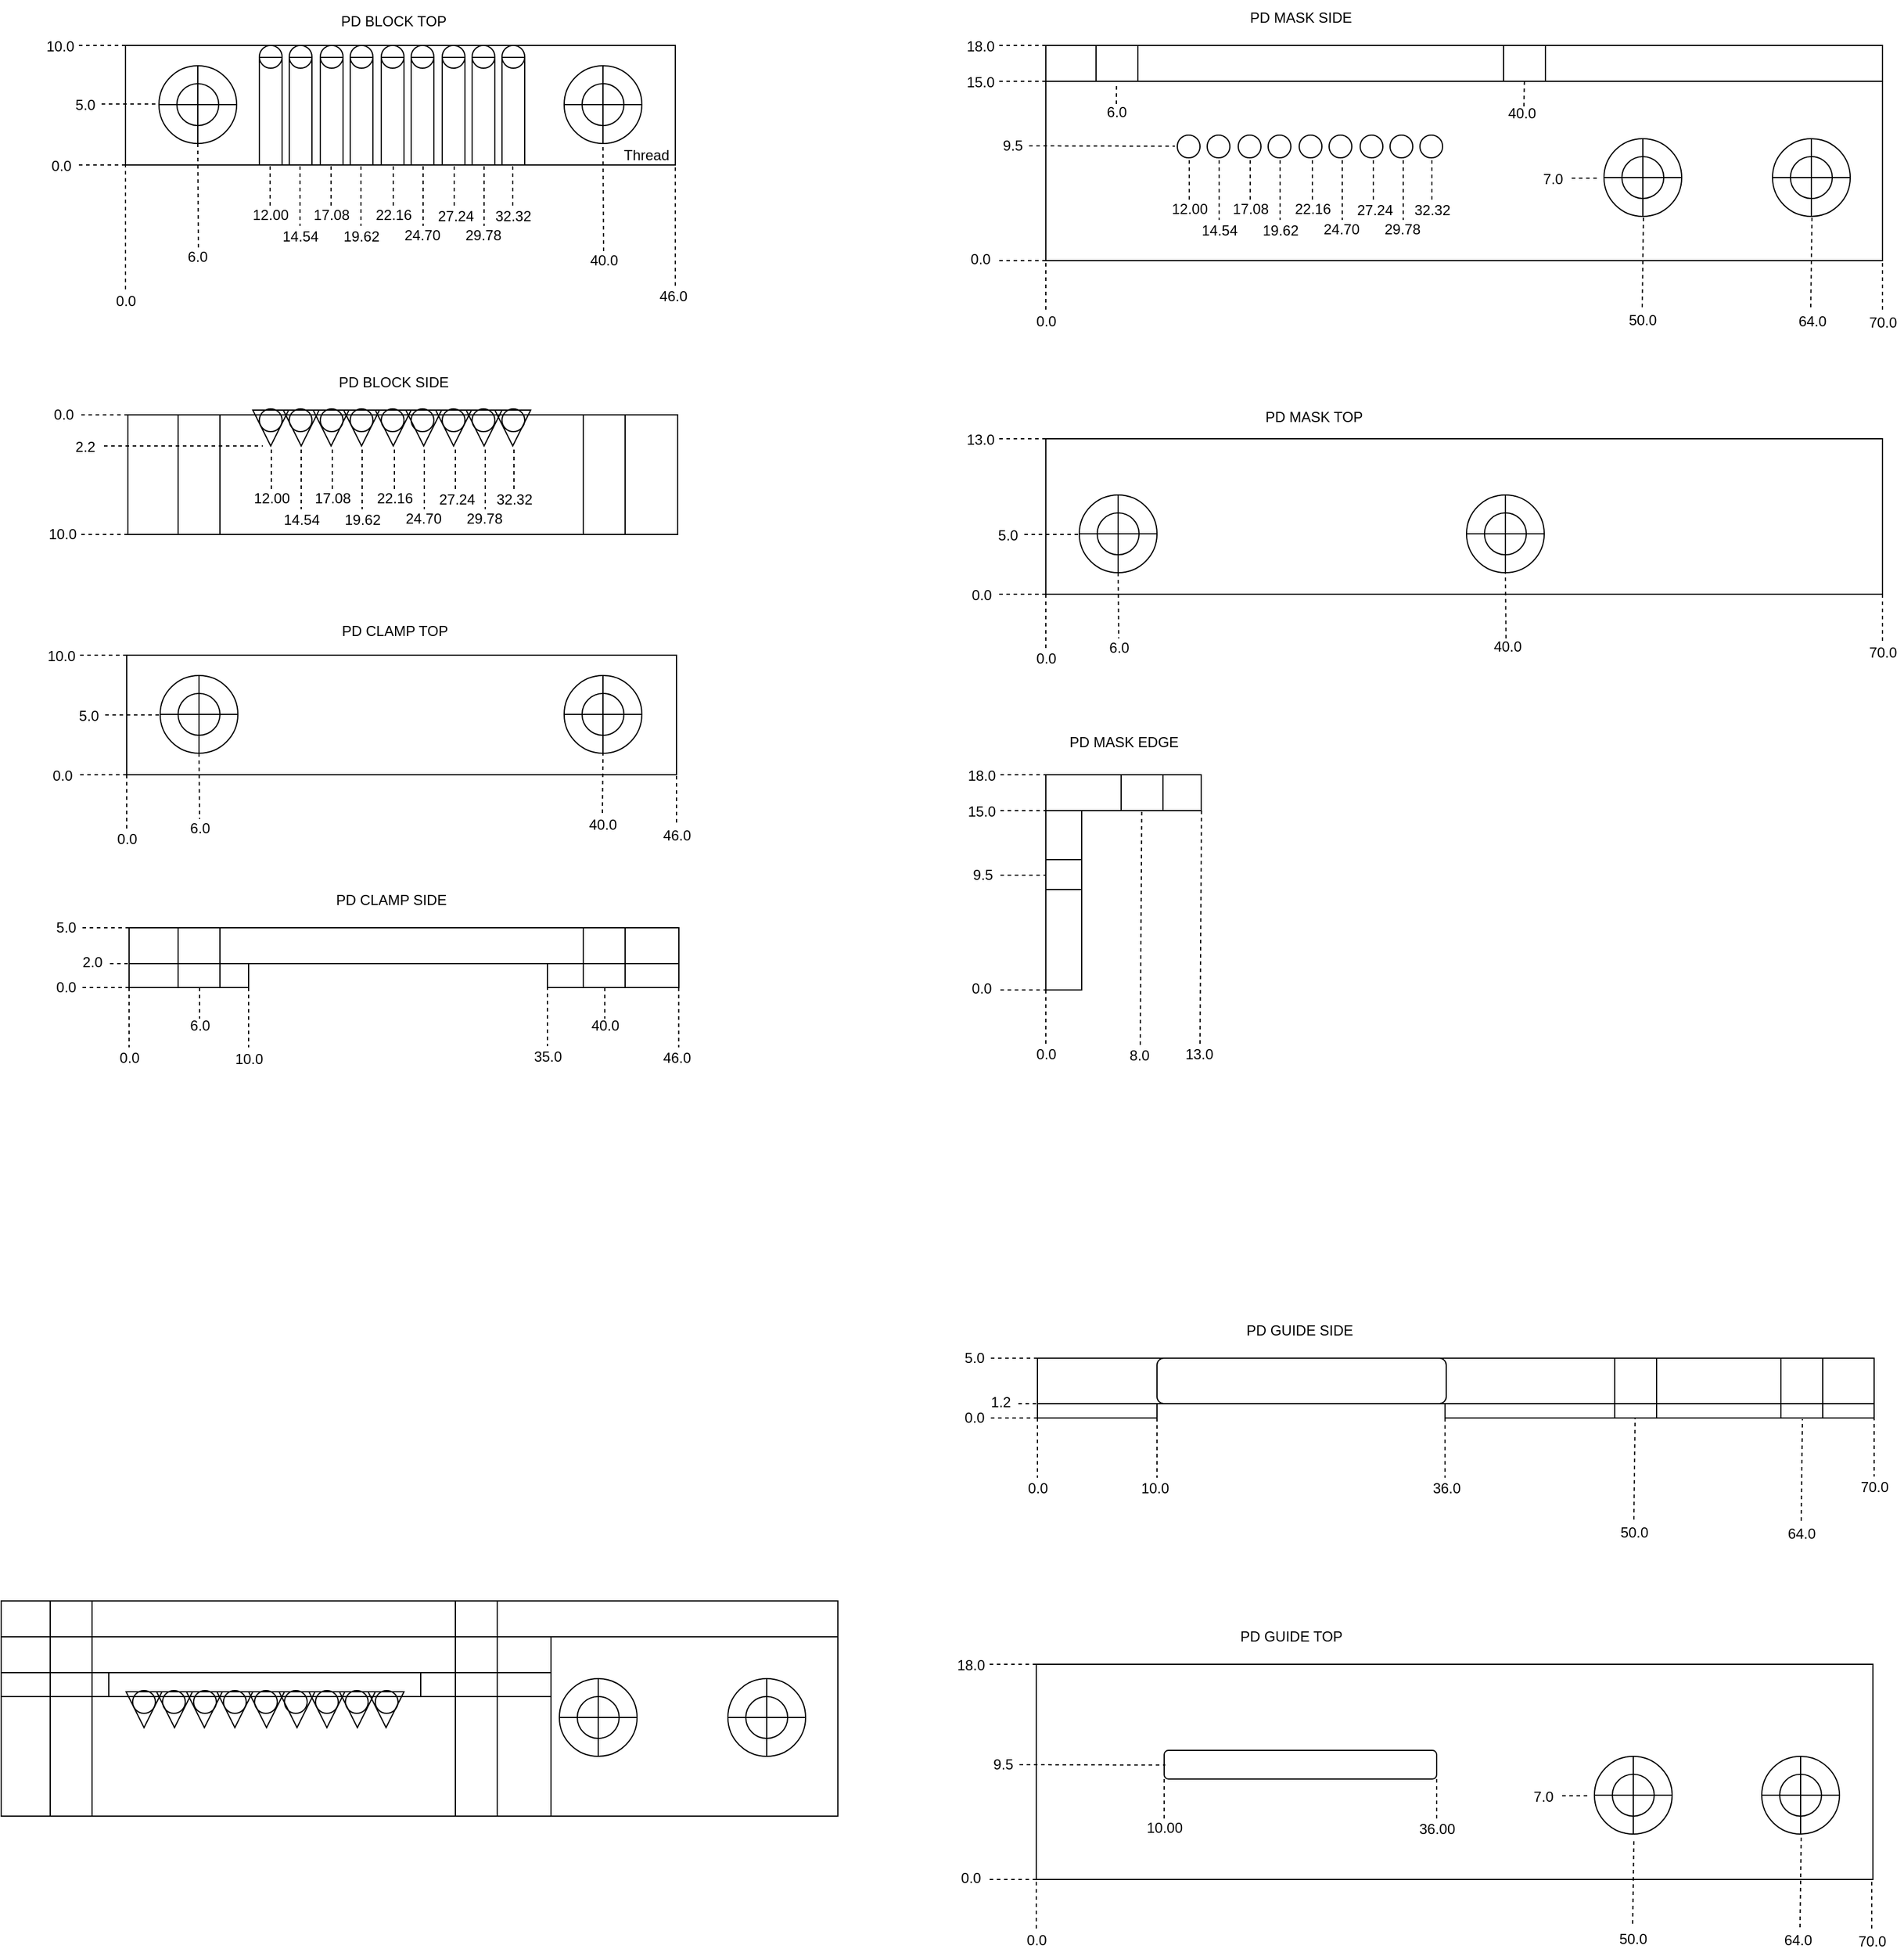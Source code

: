 <mxfile version="24.7.8">
  <diagram name="Page-1" id="4oGt4EBYv-SXFT747Oc1">
    <mxGraphModel dx="844" dy="496" grid="1" gridSize="1" guides="1" tooltips="1" connect="1" arrows="1" fold="1" page="1" pageScale="1" pageWidth="850" pageHeight="1100" math="0" shadow="0">
      <root>
        <mxCell id="0" />
        <mxCell id="1" parent="0" />
        <mxCell id="kAu4GvpiVZ7nBwh-85lw-3" value="" style="rounded=0;whiteSpace=wrap;html=1;fillColor=none;" parent="1" vertex="1">
          <mxGeometry x="945" y="131" width="700" height="150" as="geometry" />
        </mxCell>
        <mxCell id="kAu4GvpiVZ7nBwh-85lw-143" value="" style="group" parent="1" vertex="1" connectable="0">
          <mxGeometry x="1553" y="166" width="65" height="174" as="geometry" />
        </mxCell>
        <mxCell id="kAu4GvpiVZ7nBwh-85lw-144" value="" style="ellipse;whiteSpace=wrap;html=1;fillColor=none;" parent="kAu4GvpiVZ7nBwh-85lw-143" vertex="1">
          <mxGeometry x="15" y="28" width="35" height="35" as="geometry" />
        </mxCell>
        <mxCell id="kAu4GvpiVZ7nBwh-85lw-145" value="" style="ellipse;whiteSpace=wrap;html=1;fillColor=none;" parent="kAu4GvpiVZ7nBwh-85lw-143" vertex="1">
          <mxGeometry y="13" width="65" height="65" as="geometry" />
        </mxCell>
        <mxCell id="kAu4GvpiVZ7nBwh-85lw-146" value="" style="endArrow=none;html=1;rounded=0;entryX=1;entryY=0.5;entryDx=0;entryDy=0;exitX=0;exitY=0.5;exitDx=0;exitDy=0;" parent="kAu4GvpiVZ7nBwh-85lw-143" source="kAu4GvpiVZ7nBwh-85lw-145" target="kAu4GvpiVZ7nBwh-85lw-145" edge="1">
          <mxGeometry width="50" height="50" relative="1" as="geometry">
            <mxPoint x="-28" y="81" as="sourcePoint" />
            <mxPoint x="22" y="31" as="targetPoint" />
          </mxGeometry>
        </mxCell>
        <mxCell id="kAu4GvpiVZ7nBwh-85lw-147" value="" style="endArrow=none;html=1;rounded=0;entryX=0.5;entryY=0;entryDx=0;entryDy=0;exitX=0.5;exitY=1;exitDx=0;exitDy=0;" parent="kAu4GvpiVZ7nBwh-85lw-143" source="kAu4GvpiVZ7nBwh-85lw-145" target="kAu4GvpiVZ7nBwh-85lw-145" edge="1">
          <mxGeometry width="50" height="50" relative="1" as="geometry">
            <mxPoint x="-28" y="81" as="sourcePoint" />
            <mxPoint x="22" y="31" as="targetPoint" />
          </mxGeometry>
        </mxCell>
        <mxCell id="kAu4GvpiVZ7nBwh-85lw-138" value="" style="group" parent="kAu4GvpiVZ7nBwh-85lw-143" vertex="1" connectable="0">
          <mxGeometry x="-141" y="13" width="65" height="65" as="geometry" />
        </mxCell>
        <mxCell id="kAu4GvpiVZ7nBwh-85lw-139" value="" style="ellipse;whiteSpace=wrap;html=1;fillColor=none;" parent="kAu4GvpiVZ7nBwh-85lw-138" vertex="1">
          <mxGeometry x="15" y="15" width="35" height="35" as="geometry" />
        </mxCell>
        <mxCell id="kAu4GvpiVZ7nBwh-85lw-140" value="" style="ellipse;whiteSpace=wrap;html=1;fillColor=none;" parent="kAu4GvpiVZ7nBwh-85lw-138" vertex="1">
          <mxGeometry width="65" height="65" as="geometry" />
        </mxCell>
        <mxCell id="kAu4GvpiVZ7nBwh-85lw-141" value="" style="endArrow=none;html=1;rounded=0;entryX=1;entryY=0.5;entryDx=0;entryDy=0;exitX=0;exitY=0.5;exitDx=0;exitDy=0;" parent="kAu4GvpiVZ7nBwh-85lw-138" source="kAu4GvpiVZ7nBwh-85lw-140" target="kAu4GvpiVZ7nBwh-85lw-140" edge="1">
          <mxGeometry width="50" height="50" relative="1" as="geometry">
            <mxPoint x="-28" y="68" as="sourcePoint" />
            <mxPoint x="22" y="18" as="targetPoint" />
          </mxGeometry>
        </mxCell>
        <mxCell id="kAu4GvpiVZ7nBwh-85lw-142" value="" style="endArrow=none;html=1;rounded=0;entryX=0.5;entryY=0;entryDx=0;entryDy=0;exitX=0.5;exitY=1;exitDx=0;exitDy=0;" parent="kAu4GvpiVZ7nBwh-85lw-138" source="kAu4GvpiVZ7nBwh-85lw-140" target="kAu4GvpiVZ7nBwh-85lw-140" edge="1">
          <mxGeometry width="50" height="50" relative="1" as="geometry">
            <mxPoint x="-28" y="68" as="sourcePoint" />
            <mxPoint x="22" y="18" as="targetPoint" />
          </mxGeometry>
        </mxCell>
        <mxCell id="mTa-nhHs0pYLPSRcvYkZ-4" value="50.0" style="text;html=1;align=center;verticalAlign=middle;whiteSpace=wrap;rounded=0;" parent="kAu4GvpiVZ7nBwh-85lw-143" vertex="1">
          <mxGeometry x="-125" y="157" width="33" height="16" as="geometry" />
        </mxCell>
        <mxCell id="mTa-nhHs0pYLPSRcvYkZ-11" value="" style="endArrow=none;dashed=1;html=1;rounded=0;" parent="kAu4GvpiVZ7nBwh-85lw-143" edge="1">
          <mxGeometry width="50" height="50" relative="1" as="geometry">
            <mxPoint x="-168" y="46" as="sourcePoint" />
            <mxPoint x="-144" y="46" as="targetPoint" />
          </mxGeometry>
        </mxCell>
        <mxCell id="mTa-nhHs0pYLPSRcvYkZ-12" value="7.0" style="text;html=1;align=center;verticalAlign=middle;whiteSpace=wrap;rounded=0;" parent="kAu4GvpiVZ7nBwh-85lw-143" vertex="1">
          <mxGeometry x="-203" y="32" width="39" height="30" as="geometry" />
        </mxCell>
        <mxCell id="G3YHCamZ4p7dfzLUMuhs-3" value="" style="endArrow=none;dashed=1;html=1;rounded=0;entryX=0.906;entryY=0.7;entryDx=0;entryDy=0;entryPerimeter=0;" parent="kAu4GvpiVZ7nBwh-85lw-143" edge="1">
          <mxGeometry width="50" height="50" relative="1" as="geometry">
            <mxPoint x="32" y="154" as="sourcePoint" />
            <mxPoint x="33" y="78" as="targetPoint" />
          </mxGeometry>
        </mxCell>
        <mxCell id="G3YHCamZ4p7dfzLUMuhs-36" value="" style="rounded=0;whiteSpace=wrap;html=1;fillColor=none;" parent="1" vertex="1">
          <mxGeometry x="71" y="1402" width="700" height="30" as="geometry" />
        </mxCell>
        <mxCell id="kAu4GvpiVZ7nBwh-85lw-49" value="" style="rounded=0;whiteSpace=wrap;html=1;fillColor=none;" parent="1" vertex="1">
          <mxGeometry x="945" y="101" width="700" height="30" as="geometry" />
        </mxCell>
        <mxCell id="77173jaMTrKom-CQdq13-249" value="" style="rounded=0;whiteSpace=wrap;html=1;fillColor=none;" parent="1" vertex="1">
          <mxGeometry x="176" y="611" width="460" height="100" as="geometry" />
        </mxCell>
        <mxCell id="77173jaMTrKom-CQdq13-53" value="" style="rounded=0;whiteSpace=wrap;html=1;fillColor=none;" parent="1" vertex="1">
          <mxGeometry x="175" y="101" width="460" height="100" as="geometry" />
        </mxCell>
        <mxCell id="mTa-nhHs0pYLPSRcvYkZ-45" value="" style="rounded=0;whiteSpace=wrap;html=1;fillColor=none;" parent="1" vertex="1">
          <mxGeometry x="937" y="1455" width="700" height="180" as="geometry" />
        </mxCell>
        <mxCell id="mTa-nhHs0pYLPSRcvYkZ-109" value="" style="rounded=1;whiteSpace=wrap;html=1;fillColor=none;" parent="1" vertex="1">
          <mxGeometry x="1044" y="1527" width="228" height="24" as="geometry" />
        </mxCell>
        <mxCell id="77173jaMTrKom-CQdq13-52" value="" style="group" parent="1" vertex="1" connectable="0">
          <mxGeometry x="287" y="101" width="246" height="132" as="geometry" />
        </mxCell>
        <mxCell id="77173jaMTrKom-CQdq13-1" value="" style="rounded=0;whiteSpace=wrap;html=1;fillColor=none;container=0;" parent="77173jaMTrKom-CQdq13-52" vertex="1">
          <mxGeometry y="10" width="19" height="90" as="geometry" />
        </mxCell>
        <mxCell id="77173jaMTrKom-CQdq13-2" value="" style="ellipse;whiteSpace=wrap;html=1;aspect=fixed;fillColor=none;container=0;" parent="77173jaMTrKom-CQdq13-52" vertex="1">
          <mxGeometry width="19" height="19" as="geometry" />
        </mxCell>
        <mxCell id="77173jaMTrKom-CQdq13-7" value="" style="rounded=0;whiteSpace=wrap;html=1;fillColor=none;container=0;" parent="77173jaMTrKom-CQdq13-52" vertex="1">
          <mxGeometry x="25" y="10" width="19" height="90" as="geometry" />
        </mxCell>
        <mxCell id="77173jaMTrKom-CQdq13-8" value="" style="ellipse;whiteSpace=wrap;html=1;aspect=fixed;fillColor=none;container=0;" parent="77173jaMTrKom-CQdq13-52" vertex="1">
          <mxGeometry x="25" width="19" height="19" as="geometry" />
        </mxCell>
        <mxCell id="77173jaMTrKom-CQdq13-10" value="" style="rounded=0;whiteSpace=wrap;html=1;fillColor=none;container=0;" parent="77173jaMTrKom-CQdq13-52" vertex="1">
          <mxGeometry x="51" y="10" width="19" height="90" as="geometry" />
        </mxCell>
        <mxCell id="77173jaMTrKom-CQdq13-11" value="" style="ellipse;whiteSpace=wrap;html=1;aspect=fixed;fillColor=none;container=0;" parent="77173jaMTrKom-CQdq13-52" vertex="1">
          <mxGeometry x="51" width="19" height="19" as="geometry" />
        </mxCell>
        <mxCell id="77173jaMTrKom-CQdq13-13" value="" style="rounded=0;whiteSpace=wrap;html=1;fillColor=none;container=0;" parent="77173jaMTrKom-CQdq13-52" vertex="1">
          <mxGeometry x="76" y="10" width="19" height="90" as="geometry" />
        </mxCell>
        <mxCell id="77173jaMTrKom-CQdq13-14" value="" style="ellipse;whiteSpace=wrap;html=1;aspect=fixed;fillColor=none;container=0;" parent="77173jaMTrKom-CQdq13-52" vertex="1">
          <mxGeometry x="76" width="19" height="19" as="geometry" />
        </mxCell>
        <mxCell id="77173jaMTrKom-CQdq13-16" value="" style="rounded=0;whiteSpace=wrap;html=1;fillColor=none;container=0;" parent="77173jaMTrKom-CQdq13-52" vertex="1">
          <mxGeometry x="102" y="10" width="19" height="90" as="geometry" />
        </mxCell>
        <mxCell id="77173jaMTrKom-CQdq13-17" value="" style="ellipse;whiteSpace=wrap;html=1;aspect=fixed;fillColor=none;container=0;" parent="77173jaMTrKom-CQdq13-52" vertex="1">
          <mxGeometry x="102" width="19" height="19" as="geometry" />
        </mxCell>
        <mxCell id="77173jaMTrKom-CQdq13-19" value="" style="rounded=0;whiteSpace=wrap;html=1;fillColor=none;container=0;" parent="77173jaMTrKom-CQdq13-52" vertex="1">
          <mxGeometry x="127" y="10" width="19" height="90" as="geometry" />
        </mxCell>
        <mxCell id="77173jaMTrKom-CQdq13-20" value="" style="ellipse;whiteSpace=wrap;html=1;aspect=fixed;fillColor=none;container=0;" parent="77173jaMTrKom-CQdq13-52" vertex="1">
          <mxGeometry x="127" width="19" height="19" as="geometry" />
        </mxCell>
        <mxCell id="77173jaMTrKom-CQdq13-22" value="" style="rounded=0;whiteSpace=wrap;html=1;fillColor=none;container=0;" parent="77173jaMTrKom-CQdq13-52" vertex="1">
          <mxGeometry x="153" y="10" width="19" height="90" as="geometry" />
        </mxCell>
        <mxCell id="77173jaMTrKom-CQdq13-23" value="" style="ellipse;whiteSpace=wrap;html=1;aspect=fixed;fillColor=none;container=0;" parent="77173jaMTrKom-CQdq13-52" vertex="1">
          <mxGeometry x="153" width="19" height="19" as="geometry" />
        </mxCell>
        <mxCell id="77173jaMTrKom-CQdq13-25" value="" style="rounded=0;whiteSpace=wrap;html=1;fillColor=none;container=0;" parent="77173jaMTrKom-CQdq13-52" vertex="1">
          <mxGeometry x="178" y="10" width="19" height="90" as="geometry" />
        </mxCell>
        <mxCell id="77173jaMTrKom-CQdq13-26" value="" style="ellipse;whiteSpace=wrap;html=1;aspect=fixed;fillColor=none;container=0;" parent="77173jaMTrKom-CQdq13-52" vertex="1">
          <mxGeometry x="178" width="19" height="19" as="geometry" />
        </mxCell>
        <mxCell id="77173jaMTrKom-CQdq13-49" value="" style="rounded=0;whiteSpace=wrap;html=1;fillColor=none;container=0;" parent="77173jaMTrKom-CQdq13-52" vertex="1">
          <mxGeometry x="203" y="10" width="19" height="90" as="geometry" />
        </mxCell>
        <mxCell id="77173jaMTrKom-CQdq13-50" value="" style="ellipse;whiteSpace=wrap;html=1;aspect=fixed;fillColor=none;container=0;" parent="77173jaMTrKom-CQdq13-52" vertex="1">
          <mxGeometry x="203" width="19" height="19" as="geometry" />
        </mxCell>
        <mxCell id="77173jaMTrKom-CQdq13-69" value="" style="endArrow=none;dashed=1;html=1;rounded=0;" parent="77173jaMTrKom-CQdq13-52" edge="1">
          <mxGeometry width="50" height="50" relative="1" as="geometry">
            <mxPoint x="34" y="101" as="sourcePoint" />
            <mxPoint x="34" y="151" as="targetPoint" />
          </mxGeometry>
        </mxCell>
        <mxCell id="77173jaMTrKom-CQdq13-68" value="" style="endArrow=none;dashed=1;html=1;rounded=0;" parent="77173jaMTrKom-CQdq13-52" edge="1">
          <mxGeometry width="50" height="50" relative="1" as="geometry">
            <mxPoint x="9" y="101" as="sourcePoint" />
            <mxPoint x="9" y="136" as="targetPoint" />
          </mxGeometry>
        </mxCell>
        <mxCell id="77173jaMTrKom-CQdq13-80" value="" style="endArrow=none;dashed=1;html=1;rounded=0;" parent="77173jaMTrKom-CQdq13-52" edge="1">
          <mxGeometry width="50" height="50" relative="1" as="geometry">
            <mxPoint x="85" y="101" as="sourcePoint" />
            <mxPoint x="85" y="151" as="targetPoint" />
          </mxGeometry>
        </mxCell>
        <mxCell id="77173jaMTrKom-CQdq13-81" value="" style="endArrow=none;dashed=1;html=1;rounded=0;" parent="77173jaMTrKom-CQdq13-52" edge="1">
          <mxGeometry width="50" height="50" relative="1" as="geometry">
            <mxPoint x="60" y="101" as="sourcePoint" />
            <mxPoint x="60" y="136" as="targetPoint" />
          </mxGeometry>
        </mxCell>
        <mxCell id="77173jaMTrKom-CQdq13-82" value="" style="endArrow=none;dashed=1;html=1;rounded=0;" parent="77173jaMTrKom-CQdq13-52" edge="1">
          <mxGeometry width="50" height="50" relative="1" as="geometry">
            <mxPoint x="137" y="101" as="sourcePoint" />
            <mxPoint x="137" y="151" as="targetPoint" />
          </mxGeometry>
        </mxCell>
        <mxCell id="77173jaMTrKom-CQdq13-83" value="" style="endArrow=none;dashed=1;html=1;rounded=0;" parent="77173jaMTrKom-CQdq13-52" edge="1">
          <mxGeometry width="50" height="50" relative="1" as="geometry">
            <mxPoint x="112" y="101" as="sourcePoint" />
            <mxPoint x="112" y="136" as="targetPoint" />
          </mxGeometry>
        </mxCell>
        <mxCell id="77173jaMTrKom-CQdq13-84" value="" style="endArrow=none;dashed=1;html=1;rounded=0;" parent="77173jaMTrKom-CQdq13-52" edge="1">
          <mxGeometry width="50" height="50" relative="1" as="geometry">
            <mxPoint x="188" y="101" as="sourcePoint" />
            <mxPoint x="188" y="151" as="targetPoint" />
          </mxGeometry>
        </mxCell>
        <mxCell id="77173jaMTrKom-CQdq13-85" value="" style="endArrow=none;dashed=1;html=1;rounded=0;" parent="77173jaMTrKom-CQdq13-52" edge="1">
          <mxGeometry width="50" height="50" relative="1" as="geometry">
            <mxPoint x="163" y="101" as="sourcePoint" />
            <mxPoint x="163" y="136" as="targetPoint" />
          </mxGeometry>
        </mxCell>
        <mxCell id="77173jaMTrKom-CQdq13-87" value="" style="endArrow=none;dashed=1;html=1;rounded=0;" parent="77173jaMTrKom-CQdq13-52" edge="1">
          <mxGeometry width="50" height="50" relative="1" as="geometry">
            <mxPoint x="212" y="101" as="sourcePoint" />
            <mxPoint x="212" y="136" as="targetPoint" />
          </mxGeometry>
        </mxCell>
        <mxCell id="77173jaMTrKom-CQdq13-66" value="" style="endArrow=none;dashed=1;html=1;rounded=0;entryX=0;entryY=1;entryDx=0;entryDy=0;" parent="1" target="77173jaMTrKom-CQdq13-53" edge="1">
          <mxGeometry width="50" height="50" relative="1" as="geometry">
            <mxPoint x="175" y="305" as="sourcePoint" />
            <mxPoint x="416" y="152" as="targetPoint" />
          </mxGeometry>
        </mxCell>
        <mxCell id="77173jaMTrKom-CQdq13-67" value="" style="endArrow=none;dashed=1;html=1;rounded=0;exitX=0.5;exitY=1;exitDx=0;exitDy=0;" parent="1" source="77173jaMTrKom-CQdq13-62" edge="1">
          <mxGeometry width="50" height="50" relative="1" as="geometry">
            <mxPoint x="324" y="251" as="sourcePoint" />
            <mxPoint x="236" y="273" as="targetPoint" />
          </mxGeometry>
        </mxCell>
        <mxCell id="77173jaMTrKom-CQdq13-71" value="" style="endArrow=none;dashed=1;html=1;rounded=0;entryX=1;entryY=1;entryDx=0;entryDy=0;" parent="1" edge="1">
          <mxGeometry width="50" height="50" relative="1" as="geometry">
            <mxPoint x="635" y="302" as="sourcePoint" />
            <mxPoint x="635.0" y="201" as="targetPoint" />
          </mxGeometry>
        </mxCell>
        <mxCell id="77173jaMTrKom-CQdq13-72" value="" style="endArrow=none;dashed=1;html=1;rounded=0;entryX=0.5;entryY=1;entryDx=0;entryDy=0;" parent="1" target="77173jaMTrKom-CQdq13-55" edge="1">
          <mxGeometry width="50" height="50" relative="1" as="geometry">
            <mxPoint x="575" y="273" as="sourcePoint" />
            <mxPoint x="537" y="185" as="targetPoint" />
          </mxGeometry>
        </mxCell>
        <mxCell id="77173jaMTrKom-CQdq13-73" value="0.0" style="text;html=1;align=center;verticalAlign=middle;whiteSpace=wrap;rounded=0;" parent="1" vertex="1">
          <mxGeometry x="156" y="302" width="39" height="25" as="geometry" />
        </mxCell>
        <mxCell id="77173jaMTrKom-CQdq13-88" value="6&lt;span style=&quot;background-color: initial;&quot;&gt;.0&lt;/span&gt;" style="text;html=1;align=center;verticalAlign=middle;whiteSpace=wrap;rounded=0;" parent="1" vertex="1">
          <mxGeometry x="219" y="270" width="33" height="16" as="geometry" />
        </mxCell>
        <mxCell id="77173jaMTrKom-CQdq13-89" value="&lt;span style=&quot;background-color: initial;&quot;&gt;12.00&lt;/span&gt;" style="text;html=1;align=center;verticalAlign=middle;whiteSpace=wrap;rounded=0;" parent="1" vertex="1">
          <mxGeometry x="280" y="235" width="33" height="16" as="geometry" />
        </mxCell>
        <mxCell id="77173jaMTrKom-CQdq13-90" value="&lt;span style=&quot;background-color: initial;&quot;&gt;14.54&lt;/span&gt;" style="text;html=1;align=center;verticalAlign=middle;whiteSpace=wrap;rounded=0;" parent="1" vertex="1">
          <mxGeometry x="305" y="253" width="33" height="16" as="geometry" />
        </mxCell>
        <mxCell id="77173jaMTrKom-CQdq13-91" value="&lt;span style=&quot;background-color: initial;&quot;&gt;17.08&lt;/span&gt;" style="text;html=1;align=center;verticalAlign=middle;whiteSpace=wrap;rounded=0;" parent="1" vertex="1">
          <mxGeometry x="331" y="235" width="33" height="16" as="geometry" />
        </mxCell>
        <mxCell id="77173jaMTrKom-CQdq13-92" value="&lt;span style=&quot;background-color: initial;&quot;&gt;19.62&lt;/span&gt;" style="text;html=1;align=center;verticalAlign=middle;whiteSpace=wrap;rounded=0;" parent="1" vertex="1">
          <mxGeometry x="356" y="253" width="33" height="16" as="geometry" />
        </mxCell>
        <mxCell id="77173jaMTrKom-CQdq13-93" value="&lt;span style=&quot;background-color: initial;&quot;&gt;22.16&lt;/span&gt;" style="text;html=1;align=center;verticalAlign=middle;whiteSpace=wrap;rounded=0;" parent="1" vertex="1">
          <mxGeometry x="383" y="235" width="33" height="16" as="geometry" />
        </mxCell>
        <mxCell id="77173jaMTrKom-CQdq13-94" value="&lt;span style=&quot;background-color: initial;&quot;&gt;24.70&lt;/span&gt;" style="text;html=1;align=center;verticalAlign=middle;whiteSpace=wrap;rounded=0;" parent="1" vertex="1">
          <mxGeometry x="407" y="252" width="33" height="16" as="geometry" />
        </mxCell>
        <mxCell id="77173jaMTrKom-CQdq13-95" value="&lt;span style=&quot;background-color: initial;&quot;&gt;27.24&lt;/span&gt;" style="text;html=1;align=center;verticalAlign=middle;whiteSpace=wrap;rounded=0;" parent="1" vertex="1">
          <mxGeometry x="435" y="236" width="33" height="16" as="geometry" />
        </mxCell>
        <mxCell id="77173jaMTrKom-CQdq13-96" value="&lt;span style=&quot;background-color: initial;&quot;&gt;29.78&lt;/span&gt;" style="text;html=1;align=center;verticalAlign=middle;whiteSpace=wrap;rounded=0;" parent="1" vertex="1">
          <mxGeometry x="458" y="252" width="33" height="16" as="geometry" />
        </mxCell>
        <mxCell id="77173jaMTrKom-CQdq13-97" value="&lt;span style=&quot;background-color: initial;&quot;&gt;32.32&lt;/span&gt;" style="text;html=1;align=center;verticalAlign=middle;whiteSpace=wrap;rounded=0;" parent="1" vertex="1">
          <mxGeometry x="483" y="236" width="33" height="16" as="geometry" />
        </mxCell>
        <mxCell id="77173jaMTrKom-CQdq13-98" value="40.0" style="text;html=1;align=center;verticalAlign=middle;whiteSpace=wrap;rounded=0;" parent="1" vertex="1">
          <mxGeometry x="559" y="273" width="33" height="16" as="geometry" />
        </mxCell>
        <mxCell id="77173jaMTrKom-CQdq13-99" value="46.0" style="text;html=1;align=center;verticalAlign=middle;whiteSpace=wrap;rounded=0;" parent="1" vertex="1">
          <mxGeometry x="617" y="303" width="33" height="16" as="geometry" />
        </mxCell>
        <mxCell id="77173jaMTrKom-CQdq13-100" value="" style="endArrow=none;dashed=1;html=1;rounded=0;" parent="1" edge="1">
          <mxGeometry width="50" height="50" relative="1" as="geometry">
            <mxPoint x="136" y="201" as="sourcePoint" />
            <mxPoint x="175" y="201" as="targetPoint" />
          </mxGeometry>
        </mxCell>
        <mxCell id="77173jaMTrKom-CQdq13-101" value="0.0" style="text;html=1;align=center;verticalAlign=middle;whiteSpace=wrap;rounded=0;" parent="1" vertex="1">
          <mxGeometry x="102" y="187" width="39" height="30" as="geometry" />
        </mxCell>
        <mxCell id="77173jaMTrKom-CQdq13-102" value="" style="endArrow=none;dashed=1;html=1;rounded=0;" parent="1" edge="1">
          <mxGeometry width="50" height="50" relative="1" as="geometry">
            <mxPoint x="136" y="101" as="sourcePoint" />
            <mxPoint x="175" y="101" as="targetPoint" />
          </mxGeometry>
        </mxCell>
        <mxCell id="77173jaMTrKom-CQdq13-103" value="10.0" style="text;html=1;align=center;verticalAlign=middle;whiteSpace=wrap;rounded=0;" parent="1" vertex="1">
          <mxGeometry x="101" y="87" width="39" height="30" as="geometry" />
        </mxCell>
        <mxCell id="77173jaMTrKom-CQdq13-104" value="" style="rounded=0;whiteSpace=wrap;html=1;fillColor=none;" parent="1" vertex="1">
          <mxGeometry x="177" y="410" width="460" height="100" as="geometry" />
        </mxCell>
        <mxCell id="77173jaMTrKom-CQdq13-105" value="PD BLOCK TOP" style="text;html=1;align=center;verticalAlign=middle;whiteSpace=wrap;rounded=0;" parent="1" vertex="1">
          <mxGeometry x="334.5" y="66" width="129" height="30" as="geometry" />
        </mxCell>
        <mxCell id="77173jaMTrKom-CQdq13-106" value="" style="endArrow=none;dashed=1;html=1;rounded=0;" parent="1" edge="1">
          <mxGeometry width="50" height="50" relative="1" as="geometry">
            <mxPoint x="138" y="510" as="sourcePoint" />
            <mxPoint x="177" y="510" as="targetPoint" />
          </mxGeometry>
        </mxCell>
        <mxCell id="77173jaMTrKom-CQdq13-107" value="0.0" style="text;html=1;align=center;verticalAlign=middle;whiteSpace=wrap;rounded=0;" parent="1" vertex="1">
          <mxGeometry x="104" y="395" width="39" height="30" as="geometry" />
        </mxCell>
        <mxCell id="77173jaMTrKom-CQdq13-108" value="" style="endArrow=none;dashed=1;html=1;rounded=0;" parent="1" edge="1">
          <mxGeometry width="50" height="50" relative="1" as="geometry">
            <mxPoint x="138" y="410" as="sourcePoint" />
            <mxPoint x="177" y="410" as="targetPoint" />
          </mxGeometry>
        </mxCell>
        <mxCell id="77173jaMTrKom-CQdq13-109" value="10.0" style="text;html=1;align=center;verticalAlign=middle;whiteSpace=wrap;rounded=0;" parent="1" vertex="1">
          <mxGeometry x="103" y="495" width="39" height="30" as="geometry" />
        </mxCell>
        <mxCell id="77173jaMTrKom-CQdq13-110" value="" style="rounded=0;whiteSpace=wrap;html=1;fillColor=none;" parent="1" vertex="1">
          <mxGeometry x="219" y="410" width="35" height="100" as="geometry" />
        </mxCell>
        <mxCell id="77173jaMTrKom-CQdq13-112" value="" style="rounded=0;whiteSpace=wrap;html=1;fillColor=none;" parent="1" vertex="1">
          <mxGeometry x="558" y="410" width="35" height="100" as="geometry" />
        </mxCell>
        <mxCell id="77173jaMTrKom-CQdq13-184" value="" style="endArrow=none;dashed=1;html=1;rounded=0;" parent="1" edge="1">
          <mxGeometry width="50" height="50" relative="1" as="geometry">
            <mxPoint x="322" y="439" as="sourcePoint" />
            <mxPoint x="322" y="489" as="targetPoint" />
          </mxGeometry>
        </mxCell>
        <mxCell id="77173jaMTrKom-CQdq13-185" value="" style="endArrow=none;dashed=1;html=1;rounded=0;" parent="1" edge="1">
          <mxGeometry width="50" height="50" relative="1" as="geometry">
            <mxPoint x="297" y="439" as="sourcePoint" />
            <mxPoint x="297" y="474" as="targetPoint" />
          </mxGeometry>
        </mxCell>
        <mxCell id="77173jaMTrKom-CQdq13-186" value="" style="endArrow=none;dashed=1;html=1;rounded=0;" parent="1" edge="1">
          <mxGeometry width="50" height="50" relative="1" as="geometry">
            <mxPoint x="373" y="439" as="sourcePoint" />
            <mxPoint x="373" y="489" as="targetPoint" />
          </mxGeometry>
        </mxCell>
        <mxCell id="77173jaMTrKom-CQdq13-187" value="" style="endArrow=none;dashed=1;html=1;rounded=0;" parent="1" edge="1">
          <mxGeometry width="50" height="50" relative="1" as="geometry">
            <mxPoint x="348" y="439" as="sourcePoint" />
            <mxPoint x="348" y="474" as="targetPoint" />
          </mxGeometry>
        </mxCell>
        <mxCell id="77173jaMTrKom-CQdq13-188" value="" style="endArrow=none;dashed=1;html=1;rounded=0;" parent="1" edge="1">
          <mxGeometry width="50" height="50" relative="1" as="geometry">
            <mxPoint x="425" y="439" as="sourcePoint" />
            <mxPoint x="425" y="489" as="targetPoint" />
          </mxGeometry>
        </mxCell>
        <mxCell id="77173jaMTrKom-CQdq13-189" value="" style="endArrow=none;dashed=1;html=1;rounded=0;" parent="1" edge="1">
          <mxGeometry width="50" height="50" relative="1" as="geometry">
            <mxPoint x="400" y="439" as="sourcePoint" />
            <mxPoint x="400" y="474" as="targetPoint" />
          </mxGeometry>
        </mxCell>
        <mxCell id="77173jaMTrKom-CQdq13-190" value="" style="endArrow=none;dashed=1;html=1;rounded=0;" parent="1" edge="1">
          <mxGeometry width="50" height="50" relative="1" as="geometry">
            <mxPoint x="476" y="439" as="sourcePoint" />
            <mxPoint x="476" y="489" as="targetPoint" />
          </mxGeometry>
        </mxCell>
        <mxCell id="77173jaMTrKom-CQdq13-191" value="" style="endArrow=none;dashed=1;html=1;rounded=0;" parent="1" edge="1">
          <mxGeometry width="50" height="50" relative="1" as="geometry">
            <mxPoint x="451" y="439" as="sourcePoint" />
            <mxPoint x="451" y="474" as="targetPoint" />
          </mxGeometry>
        </mxCell>
        <mxCell id="77173jaMTrKom-CQdq13-192" value="" style="endArrow=none;dashed=1;html=1;rounded=0;" parent="1" edge="1">
          <mxGeometry width="50" height="50" relative="1" as="geometry">
            <mxPoint x="500" y="439" as="sourcePoint" />
            <mxPoint x="500" y="474" as="targetPoint" />
          </mxGeometry>
        </mxCell>
        <mxCell id="77173jaMTrKom-CQdq13-193" value="&lt;span style=&quot;background-color: initial;&quot;&gt;12.00&lt;/span&gt;" style="text;html=1;align=center;verticalAlign=middle;whiteSpace=wrap;rounded=0;" parent="1" vertex="1">
          <mxGeometry x="281" y="472" width="33" height="16" as="geometry" />
        </mxCell>
        <mxCell id="77173jaMTrKom-CQdq13-194" value="&lt;span style=&quot;background-color: initial;&quot;&gt;14.54&lt;/span&gt;" style="text;html=1;align=center;verticalAlign=middle;whiteSpace=wrap;rounded=0;" parent="1" vertex="1">
          <mxGeometry x="306" y="490" width="33" height="16" as="geometry" />
        </mxCell>
        <mxCell id="77173jaMTrKom-CQdq13-195" value="&lt;span style=&quot;background-color: initial;&quot;&gt;17.08&lt;/span&gt;" style="text;html=1;align=center;verticalAlign=middle;whiteSpace=wrap;rounded=0;" parent="1" vertex="1">
          <mxGeometry x="332" y="472" width="33" height="16" as="geometry" />
        </mxCell>
        <mxCell id="77173jaMTrKom-CQdq13-196" value="&lt;span style=&quot;background-color: initial;&quot;&gt;19.62&lt;/span&gt;" style="text;html=1;align=center;verticalAlign=middle;whiteSpace=wrap;rounded=0;" parent="1" vertex="1">
          <mxGeometry x="357" y="490" width="33" height="16" as="geometry" />
        </mxCell>
        <mxCell id="77173jaMTrKom-CQdq13-197" value="&lt;span style=&quot;background-color: initial;&quot;&gt;22.16&lt;/span&gt;" style="text;html=1;align=center;verticalAlign=middle;whiteSpace=wrap;rounded=0;" parent="1" vertex="1">
          <mxGeometry x="384" y="472" width="33" height="16" as="geometry" />
        </mxCell>
        <mxCell id="77173jaMTrKom-CQdq13-198" value="&lt;span style=&quot;background-color: initial;&quot;&gt;24.70&lt;/span&gt;" style="text;html=1;align=center;verticalAlign=middle;whiteSpace=wrap;rounded=0;" parent="1" vertex="1">
          <mxGeometry x="408" y="489" width="33" height="16" as="geometry" />
        </mxCell>
        <mxCell id="77173jaMTrKom-CQdq13-199" value="&lt;span style=&quot;background-color: initial;&quot;&gt;27.24&lt;/span&gt;" style="text;html=1;align=center;verticalAlign=middle;whiteSpace=wrap;rounded=0;" parent="1" vertex="1">
          <mxGeometry x="436" y="473" width="33" height="16" as="geometry" />
        </mxCell>
        <mxCell id="77173jaMTrKom-CQdq13-200" value="&lt;span style=&quot;background-color: initial;&quot;&gt;29.78&lt;/span&gt;" style="text;html=1;align=center;verticalAlign=middle;whiteSpace=wrap;rounded=0;" parent="1" vertex="1">
          <mxGeometry x="459" y="489" width="33" height="16" as="geometry" />
        </mxCell>
        <mxCell id="77173jaMTrKom-CQdq13-201" value="&lt;span style=&quot;background-color: initial;&quot;&gt;32.32&lt;/span&gt;" style="text;html=1;align=center;verticalAlign=middle;whiteSpace=wrap;rounded=0;" parent="1" vertex="1">
          <mxGeometry x="484" y="473" width="33" height="16" as="geometry" />
        </mxCell>
        <mxCell id="77173jaMTrKom-CQdq13-202" value="" style="endArrow=none;dashed=1;html=1;rounded=0;" parent="1" edge="1">
          <mxGeometry width="50" height="50" relative="1" as="geometry">
            <mxPoint x="157" y="436" as="sourcePoint" />
            <mxPoint x="290" y="436" as="targetPoint" />
          </mxGeometry>
        </mxCell>
        <mxCell id="77173jaMTrKom-CQdq13-203" value="2.2" style="text;html=1;align=center;verticalAlign=middle;whiteSpace=wrap;rounded=0;" parent="1" vertex="1">
          <mxGeometry x="122" y="422" width="39" height="30" as="geometry" />
        </mxCell>
        <mxCell id="77173jaMTrKom-CQdq13-113" value="" style="triangle;whiteSpace=wrap;html=1;rotation=90;fillColor=none;" parent="1" vertex="1">
          <mxGeometry x="281.5" y="406" width="30" height="30" as="geometry" />
        </mxCell>
        <mxCell id="77173jaMTrKom-CQdq13-114" value="" style="triangle;whiteSpace=wrap;html=1;rotation=90;fillColor=none;" parent="1" vertex="1">
          <mxGeometry x="307" y="406" width="30" height="30" as="geometry" />
        </mxCell>
        <mxCell id="77173jaMTrKom-CQdq13-115" value="" style="triangle;whiteSpace=wrap;html=1;rotation=90;fillColor=none;" parent="1" vertex="1">
          <mxGeometry x="332" y="406" width="30" height="30" as="geometry" />
        </mxCell>
        <mxCell id="77173jaMTrKom-CQdq13-116" value="" style="triangle;whiteSpace=wrap;html=1;rotation=90;fillColor=none;" parent="1" vertex="1">
          <mxGeometry x="357.5" y="406" width="30" height="30" as="geometry" />
        </mxCell>
        <mxCell id="77173jaMTrKom-CQdq13-117" value="" style="triangle;whiteSpace=wrap;html=1;rotation=90;fillColor=none;" parent="1" vertex="1">
          <mxGeometry x="384" y="406" width="30" height="30" as="geometry" />
        </mxCell>
        <mxCell id="77173jaMTrKom-CQdq13-118" value="" style="triangle;whiteSpace=wrap;html=1;rotation=90;fillColor=none;" parent="1" vertex="1">
          <mxGeometry x="409.5" y="406" width="30" height="30" as="geometry" />
        </mxCell>
        <mxCell id="77173jaMTrKom-CQdq13-119" value="" style="triangle;whiteSpace=wrap;html=1;rotation=90;fillColor=none;" parent="1" vertex="1">
          <mxGeometry x="434.5" y="406" width="30" height="30" as="geometry" />
        </mxCell>
        <mxCell id="77173jaMTrKom-CQdq13-120" value="" style="triangle;whiteSpace=wrap;html=1;rotation=90;fillColor=none;" parent="1" vertex="1">
          <mxGeometry x="460" y="406" width="30" height="30" as="geometry" />
        </mxCell>
        <mxCell id="77173jaMTrKom-CQdq13-121" value="" style="triangle;whiteSpace=wrap;html=1;rotation=90;fillColor=none;" parent="1" vertex="1">
          <mxGeometry x="484" y="406" width="30" height="30" as="geometry" />
        </mxCell>
        <mxCell id="77173jaMTrKom-CQdq13-204" value="PD BLOCK SIDE" style="text;html=1;align=center;verticalAlign=middle;whiteSpace=wrap;rounded=0;" parent="1" vertex="1">
          <mxGeometry x="320.75" y="368" width="156.5" height="30" as="geometry" />
        </mxCell>
        <mxCell id="77173jaMTrKom-CQdq13-205" value="" style="ellipse;whiteSpace=wrap;html=1;aspect=fixed;fillColor=none;container=0;" parent="1" vertex="1">
          <mxGeometry x="287" y="405" width="19" height="19" as="geometry" />
        </mxCell>
        <mxCell id="77173jaMTrKom-CQdq13-206" value="" style="ellipse;whiteSpace=wrap;html=1;aspect=fixed;fillColor=none;container=0;" parent="1" vertex="1">
          <mxGeometry x="312" y="405" width="19" height="19" as="geometry" />
        </mxCell>
        <mxCell id="77173jaMTrKom-CQdq13-207" value="" style="ellipse;whiteSpace=wrap;html=1;aspect=fixed;fillColor=none;container=0;" parent="1" vertex="1">
          <mxGeometry x="338" y="405" width="19" height="19" as="geometry" />
        </mxCell>
        <mxCell id="77173jaMTrKom-CQdq13-208" value="" style="ellipse;whiteSpace=wrap;html=1;aspect=fixed;fillColor=none;container=0;" parent="1" vertex="1">
          <mxGeometry x="363" y="405" width="19" height="19" as="geometry" />
        </mxCell>
        <mxCell id="77173jaMTrKom-CQdq13-209" value="" style="ellipse;whiteSpace=wrap;html=1;aspect=fixed;fillColor=none;container=0;" parent="1" vertex="1">
          <mxGeometry x="389" y="405" width="19" height="19" as="geometry" />
        </mxCell>
        <mxCell id="77173jaMTrKom-CQdq13-210" value="" style="ellipse;whiteSpace=wrap;html=1;aspect=fixed;fillColor=none;container=0;" parent="1" vertex="1">
          <mxGeometry x="414" y="405" width="19" height="19" as="geometry" />
        </mxCell>
        <mxCell id="77173jaMTrKom-CQdq13-211" value="" style="ellipse;whiteSpace=wrap;html=1;aspect=fixed;fillColor=none;container=0;" parent="1" vertex="1">
          <mxGeometry x="440" y="405" width="19" height="19" as="geometry" />
        </mxCell>
        <mxCell id="77173jaMTrKom-CQdq13-212" value="" style="ellipse;whiteSpace=wrap;html=1;aspect=fixed;fillColor=none;container=0;" parent="1" vertex="1">
          <mxGeometry x="465" y="405" width="19" height="19" as="geometry" />
        </mxCell>
        <mxCell id="77173jaMTrKom-CQdq13-213" value="" style="ellipse;whiteSpace=wrap;html=1;aspect=fixed;fillColor=none;container=0;" parent="1" vertex="1">
          <mxGeometry x="490" y="405" width="19" height="19" as="geometry" />
        </mxCell>
        <mxCell id="77173jaMTrKom-CQdq13-224" value="" style="rounded=0;whiteSpace=wrap;html=1;fillColor=none;" parent="1" vertex="1">
          <mxGeometry x="178" y="839" width="460" height="30" as="geometry" />
        </mxCell>
        <mxCell id="77173jaMTrKom-CQdq13-225" value="" style="rounded=0;whiteSpace=wrap;html=1;fillColor=none;" parent="1" vertex="1">
          <mxGeometry x="178" y="869" width="100" height="20" as="geometry" />
        </mxCell>
        <mxCell id="77173jaMTrKom-CQdq13-226" value="" style="rounded=0;whiteSpace=wrap;html=1;fillColor=none;" parent="1" vertex="1">
          <mxGeometry x="528" y="869" width="110" height="20" as="geometry" />
        </mxCell>
        <mxCell id="77173jaMTrKom-CQdq13-227" value="" style="rounded=0;whiteSpace=wrap;html=1;fillColor=none;" parent="1" vertex="1">
          <mxGeometry x="219" y="839" width="35" height="50" as="geometry" />
        </mxCell>
        <mxCell id="77173jaMTrKom-CQdq13-228" value="" style="rounded=0;whiteSpace=wrap;html=1;fillColor=none;" parent="1" vertex="1">
          <mxGeometry x="558" y="839" width="35" height="50" as="geometry" />
        </mxCell>
        <mxCell id="77173jaMTrKom-CQdq13-229" value="PD CLAMP SIDE" style="text;html=1;align=center;verticalAlign=middle;whiteSpace=wrap;rounded=0;" parent="1" vertex="1">
          <mxGeometry x="319" y="801" width="156.5" height="30" as="geometry" />
        </mxCell>
        <mxCell id="77173jaMTrKom-CQdq13-230" value="" style="endArrow=none;dashed=1;html=1;rounded=0;" parent="1" edge="1">
          <mxGeometry width="50" height="50" relative="1" as="geometry">
            <mxPoint x="139" y="889" as="sourcePoint" />
            <mxPoint x="178" y="889" as="targetPoint" />
          </mxGeometry>
        </mxCell>
        <mxCell id="77173jaMTrKom-CQdq13-231" value="0.0" style="text;html=1;align=center;verticalAlign=middle;whiteSpace=wrap;rounded=0;" parent="1" vertex="1">
          <mxGeometry x="106" y="874" width="39" height="30" as="geometry" />
        </mxCell>
        <mxCell id="77173jaMTrKom-CQdq13-232" value="2.0" style="text;html=1;align=center;verticalAlign=middle;whiteSpace=wrap;rounded=0;" parent="1" vertex="1">
          <mxGeometry x="128" y="861" width="39" height="14" as="geometry" />
        </mxCell>
        <mxCell id="77173jaMTrKom-CQdq13-233" value="5.0" style="text;html=1;align=center;verticalAlign=middle;whiteSpace=wrap;rounded=0;" parent="1" vertex="1">
          <mxGeometry x="106" y="824" width="39" height="30" as="geometry" />
        </mxCell>
        <mxCell id="77173jaMTrKom-CQdq13-234" value="" style="endArrow=none;dashed=1;html=1;rounded=0;" parent="1" edge="1">
          <mxGeometry width="50" height="50" relative="1" as="geometry">
            <mxPoint x="139" y="839" as="sourcePoint" />
            <mxPoint x="178" y="839" as="targetPoint" />
          </mxGeometry>
        </mxCell>
        <mxCell id="77173jaMTrKom-CQdq13-235" value="" style="endArrow=none;dashed=1;html=1;rounded=0;" parent="1" edge="1">
          <mxGeometry width="50" height="50" relative="1" as="geometry">
            <mxPoint x="162" y="869" as="sourcePoint" />
            <mxPoint x="179" y="869" as="targetPoint" />
          </mxGeometry>
        </mxCell>
        <mxCell id="77173jaMTrKom-CQdq13-236" value="" style="endArrow=none;dashed=1;html=1;rounded=0;" parent="1" edge="1">
          <mxGeometry width="50" height="50" relative="1" as="geometry">
            <mxPoint x="178" y="889" as="sourcePoint" />
            <mxPoint x="178" y="939" as="targetPoint" />
          </mxGeometry>
        </mxCell>
        <mxCell id="77173jaMTrKom-CQdq13-237" value="0.0" style="text;html=1;align=center;verticalAlign=middle;whiteSpace=wrap;rounded=0;" parent="1" vertex="1">
          <mxGeometry x="159" y="933" width="39" height="30" as="geometry" />
        </mxCell>
        <mxCell id="77173jaMTrKom-CQdq13-238" value="" style="endArrow=none;dashed=1;html=1;rounded=0;exitX=0.5;exitY=1;exitDx=0;exitDy=0;" parent="1" edge="1">
          <mxGeometry width="50" height="50" relative="1" as="geometry">
            <mxPoint x="237" y="889" as="sourcePoint" />
            <mxPoint x="237" y="915" as="targetPoint" />
          </mxGeometry>
        </mxCell>
        <mxCell id="77173jaMTrKom-CQdq13-239" value="6&lt;span style=&quot;background-color: initial;&quot;&gt;.0&lt;/span&gt;" style="text;html=1;align=center;verticalAlign=middle;whiteSpace=wrap;rounded=0;" parent="1" vertex="1">
          <mxGeometry x="221" y="913" width="33" height="16" as="geometry" />
        </mxCell>
        <mxCell id="77173jaMTrKom-CQdq13-240" value="" style="endArrow=none;dashed=1;html=1;rounded=0;" parent="1" edge="1">
          <mxGeometry width="50" height="50" relative="1" as="geometry">
            <mxPoint x="278" y="889" as="sourcePoint" />
            <mxPoint x="278" y="939" as="targetPoint" />
          </mxGeometry>
        </mxCell>
        <mxCell id="77173jaMTrKom-CQdq13-241" value="10.0" style="text;html=1;align=center;verticalAlign=middle;whiteSpace=wrap;rounded=0;" parent="1" vertex="1">
          <mxGeometry x="259" y="934" width="39" height="30" as="geometry" />
        </mxCell>
        <mxCell id="77173jaMTrKom-CQdq13-242" value="" style="endArrow=none;dashed=1;html=1;rounded=0;" parent="1" edge="1">
          <mxGeometry width="50" height="50" relative="1" as="geometry">
            <mxPoint x="637.84" y="889" as="sourcePoint" />
            <mxPoint x="637.84" y="939" as="targetPoint" />
          </mxGeometry>
        </mxCell>
        <mxCell id="77173jaMTrKom-CQdq13-243" value="46.0" style="text;html=1;align=center;verticalAlign=middle;whiteSpace=wrap;rounded=0;" parent="1" vertex="1">
          <mxGeometry x="617" y="933" width="39" height="30" as="geometry" />
        </mxCell>
        <mxCell id="77173jaMTrKom-CQdq13-244" value="" style="endArrow=none;dashed=1;html=1;rounded=0;exitX=0.5;exitY=1;exitDx=0;exitDy=0;" parent="1" edge="1">
          <mxGeometry width="50" height="50" relative="1" as="geometry">
            <mxPoint x="576" y="889" as="sourcePoint" />
            <mxPoint x="576" y="915" as="targetPoint" />
          </mxGeometry>
        </mxCell>
        <mxCell id="77173jaMTrKom-CQdq13-245" value="40&lt;span style=&quot;background-color: initial;&quot;&gt;.0&lt;/span&gt;" style="text;html=1;align=center;verticalAlign=middle;whiteSpace=wrap;rounded=0;" parent="1" vertex="1">
          <mxGeometry x="560" y="913" width="33" height="16" as="geometry" />
        </mxCell>
        <mxCell id="77173jaMTrKom-CQdq13-247" value="" style="endArrow=none;dashed=1;html=1;rounded=0;" parent="1" edge="1">
          <mxGeometry width="50" height="50" relative="1" as="geometry">
            <mxPoint x="528" y="888" as="sourcePoint" />
            <mxPoint x="528" y="938" as="targetPoint" />
          </mxGeometry>
        </mxCell>
        <mxCell id="77173jaMTrKom-CQdq13-248" value="35.0" style="text;html=1;align=center;verticalAlign=middle;whiteSpace=wrap;rounded=0;" parent="1" vertex="1">
          <mxGeometry x="509" y="932" width="39" height="30" as="geometry" />
        </mxCell>
        <mxCell id="77173jaMTrKom-CQdq13-288" value="" style="endArrow=none;dashed=1;html=1;rounded=0;entryX=0;entryY=1;entryDx=0;entryDy=0;" parent="1" target="77173jaMTrKom-CQdq13-249" edge="1">
          <mxGeometry width="50" height="50" relative="1" as="geometry">
            <mxPoint x="176" y="756" as="sourcePoint" />
            <mxPoint x="417" y="662" as="targetPoint" />
          </mxGeometry>
        </mxCell>
        <mxCell id="77173jaMTrKom-CQdq13-289" value="" style="endArrow=none;dashed=1;html=1;rounded=0;exitX=0.5;exitY=1;exitDx=0;exitDy=0;" parent="1" source="77173jaMTrKom-CQdq13-276" edge="1">
          <mxGeometry width="50" height="50" relative="1" as="geometry">
            <mxPoint x="325" y="761" as="sourcePoint" />
            <mxPoint x="237" y="748" as="targetPoint" />
          </mxGeometry>
        </mxCell>
        <mxCell id="77173jaMTrKom-CQdq13-290" value="" style="endArrow=none;dashed=1;html=1;rounded=0;entryX=1;entryY=1;entryDx=0;entryDy=0;" parent="1" target="77173jaMTrKom-CQdq13-249" edge="1">
          <mxGeometry width="50" height="50" relative="1" as="geometry">
            <mxPoint x="636" y="751" as="sourcePoint" />
            <mxPoint x="523" y="695" as="targetPoint" />
          </mxGeometry>
        </mxCell>
        <mxCell id="77173jaMTrKom-CQdq13-291" value="" style="endArrow=none;dashed=1;html=1;rounded=0;entryX=0.5;entryY=1;entryDx=0;entryDy=0;" parent="1" target="77173jaMTrKom-CQdq13-271" edge="1">
          <mxGeometry width="50" height="50" relative="1" as="geometry">
            <mxPoint x="574" y="743" as="sourcePoint" />
            <mxPoint x="523" y="695" as="targetPoint" />
          </mxGeometry>
        </mxCell>
        <mxCell id="77173jaMTrKom-CQdq13-292" value="0.0" style="text;html=1;align=center;verticalAlign=middle;whiteSpace=wrap;rounded=0;" parent="1" vertex="1">
          <mxGeometry x="157" y="752" width="39" height="25" as="geometry" />
        </mxCell>
        <mxCell id="77173jaMTrKom-CQdq13-293" value="6&lt;span style=&quot;background-color: initial;&quot;&gt;.0&lt;/span&gt;" style="text;html=1;align=center;verticalAlign=middle;whiteSpace=wrap;rounded=0;" parent="1" vertex="1">
          <mxGeometry x="221" y="748" width="33" height="16" as="geometry" />
        </mxCell>
        <mxCell id="77173jaMTrKom-CQdq13-303" value="40.0" style="text;html=1;align=center;verticalAlign=middle;whiteSpace=wrap;rounded=0;container=0;" parent="1" vertex="1">
          <mxGeometry x="558" y="745" width="33" height="16" as="geometry" />
        </mxCell>
        <mxCell id="77173jaMTrKom-CQdq13-304" value="46.0" style="text;html=1;align=center;verticalAlign=middle;whiteSpace=wrap;rounded=0;" parent="1" vertex="1">
          <mxGeometry x="620" y="754" width="33" height="16" as="geometry" />
        </mxCell>
        <mxCell id="77173jaMTrKom-CQdq13-305" value="" style="endArrow=none;dashed=1;html=1;rounded=0;" parent="1" edge="1">
          <mxGeometry width="50" height="50" relative="1" as="geometry">
            <mxPoint x="137" y="711" as="sourcePoint" />
            <mxPoint x="176" y="711" as="targetPoint" />
          </mxGeometry>
        </mxCell>
        <mxCell id="77173jaMTrKom-CQdq13-306" value="0.0" style="text;html=1;align=center;verticalAlign=middle;whiteSpace=wrap;rounded=0;" parent="1" vertex="1">
          <mxGeometry x="103" y="697" width="39" height="30" as="geometry" />
        </mxCell>
        <mxCell id="77173jaMTrKom-CQdq13-307" value="" style="endArrow=none;dashed=1;html=1;rounded=0;" parent="1" edge="1">
          <mxGeometry width="50" height="50" relative="1" as="geometry">
            <mxPoint x="137" y="611" as="sourcePoint" />
            <mxPoint x="176" y="611" as="targetPoint" />
          </mxGeometry>
        </mxCell>
        <mxCell id="77173jaMTrKom-CQdq13-308" value="10.0" style="text;html=1;align=center;verticalAlign=middle;whiteSpace=wrap;rounded=0;" parent="1" vertex="1">
          <mxGeometry x="102" y="597" width="39" height="30" as="geometry" />
        </mxCell>
        <mxCell id="77173jaMTrKom-CQdq13-309" value="PD CLAMP TOP" style="text;html=1;align=center;verticalAlign=middle;whiteSpace=wrap;rounded=0;" parent="1" vertex="1">
          <mxGeometry x="335.5" y="576" width="129" height="30" as="geometry" />
        </mxCell>
        <mxCell id="kAu4GvpiVZ7nBwh-85lw-6" value="" style="endArrow=none;dashed=1;html=1;rounded=0;" parent="1" edge="1">
          <mxGeometry width="50" height="50" relative="1" as="geometry">
            <mxPoint x="1090" y="197" as="sourcePoint" />
            <mxPoint x="1090" y="247" as="targetPoint" />
          </mxGeometry>
        </mxCell>
        <mxCell id="kAu4GvpiVZ7nBwh-85lw-7" value="" style="endArrow=none;dashed=1;html=1;rounded=0;" parent="1" edge="1">
          <mxGeometry width="50" height="50" relative="1" as="geometry">
            <mxPoint x="1065" y="197" as="sourcePoint" />
            <mxPoint x="1065" y="232" as="targetPoint" />
          </mxGeometry>
        </mxCell>
        <mxCell id="kAu4GvpiVZ7nBwh-85lw-8" value="" style="endArrow=none;dashed=1;html=1;rounded=0;" parent="1" edge="1">
          <mxGeometry width="50" height="50" relative="1" as="geometry">
            <mxPoint x="1141" y="197" as="sourcePoint" />
            <mxPoint x="1141" y="247" as="targetPoint" />
          </mxGeometry>
        </mxCell>
        <mxCell id="kAu4GvpiVZ7nBwh-85lw-9" value="" style="endArrow=none;dashed=1;html=1;rounded=0;" parent="1" edge="1">
          <mxGeometry width="50" height="50" relative="1" as="geometry">
            <mxPoint x="1116" y="197" as="sourcePoint" />
            <mxPoint x="1116" y="232" as="targetPoint" />
          </mxGeometry>
        </mxCell>
        <mxCell id="kAu4GvpiVZ7nBwh-85lw-10" value="" style="endArrow=none;dashed=1;html=1;rounded=0;" parent="1" edge="1">
          <mxGeometry width="50" height="50" relative="1" as="geometry">
            <mxPoint x="1193" y="197" as="sourcePoint" />
            <mxPoint x="1193" y="247" as="targetPoint" />
          </mxGeometry>
        </mxCell>
        <mxCell id="kAu4GvpiVZ7nBwh-85lw-11" value="" style="endArrow=none;dashed=1;html=1;rounded=0;" parent="1" edge="1">
          <mxGeometry width="50" height="50" relative="1" as="geometry">
            <mxPoint x="1168" y="197" as="sourcePoint" />
            <mxPoint x="1168" y="232" as="targetPoint" />
          </mxGeometry>
        </mxCell>
        <mxCell id="kAu4GvpiVZ7nBwh-85lw-12" value="" style="endArrow=none;dashed=1;html=1;rounded=0;" parent="1" edge="1">
          <mxGeometry width="50" height="50" relative="1" as="geometry">
            <mxPoint x="1244" y="197" as="sourcePoint" />
            <mxPoint x="1244" y="247" as="targetPoint" />
          </mxGeometry>
        </mxCell>
        <mxCell id="kAu4GvpiVZ7nBwh-85lw-13" value="" style="endArrow=none;dashed=1;html=1;rounded=0;" parent="1" edge="1">
          <mxGeometry width="50" height="50" relative="1" as="geometry">
            <mxPoint x="1219" y="197" as="sourcePoint" />
            <mxPoint x="1219" y="232" as="targetPoint" />
          </mxGeometry>
        </mxCell>
        <mxCell id="kAu4GvpiVZ7nBwh-85lw-14" value="" style="endArrow=none;dashed=1;html=1;rounded=0;" parent="1" edge="1">
          <mxGeometry width="50" height="50" relative="1" as="geometry">
            <mxPoint x="1268" y="197" as="sourcePoint" />
            <mxPoint x="1268" y="232" as="targetPoint" />
          </mxGeometry>
        </mxCell>
        <mxCell id="kAu4GvpiVZ7nBwh-85lw-15" value="&lt;span style=&quot;background-color: initial;&quot;&gt;12.00&lt;/span&gt;" style="text;html=1;align=center;verticalAlign=middle;whiteSpace=wrap;rounded=0;" parent="1" vertex="1">
          <mxGeometry x="1049" y="230" width="33" height="16" as="geometry" />
        </mxCell>
        <mxCell id="kAu4GvpiVZ7nBwh-85lw-16" value="&lt;span style=&quot;background-color: initial;&quot;&gt;14.54&lt;/span&gt;" style="text;html=1;align=center;verticalAlign=middle;whiteSpace=wrap;rounded=0;" parent="1" vertex="1">
          <mxGeometry x="1074" y="248" width="33" height="16" as="geometry" />
        </mxCell>
        <mxCell id="kAu4GvpiVZ7nBwh-85lw-17" value="&lt;span style=&quot;background-color: initial;&quot;&gt;17.08&lt;/span&gt;" style="text;html=1;align=center;verticalAlign=middle;whiteSpace=wrap;rounded=0;" parent="1" vertex="1">
          <mxGeometry x="1100" y="230" width="33" height="16" as="geometry" />
        </mxCell>
        <mxCell id="kAu4GvpiVZ7nBwh-85lw-18" value="&lt;span style=&quot;background-color: initial;&quot;&gt;19.62&lt;/span&gt;" style="text;html=1;align=center;verticalAlign=middle;whiteSpace=wrap;rounded=0;" parent="1" vertex="1">
          <mxGeometry x="1125" y="248" width="33" height="16" as="geometry" />
        </mxCell>
        <mxCell id="kAu4GvpiVZ7nBwh-85lw-19" value="&lt;span style=&quot;background-color: initial;&quot;&gt;22.16&lt;/span&gt;" style="text;html=1;align=center;verticalAlign=middle;whiteSpace=wrap;rounded=0;" parent="1" vertex="1">
          <mxGeometry x="1152" y="230" width="33" height="16" as="geometry" />
        </mxCell>
        <mxCell id="kAu4GvpiVZ7nBwh-85lw-20" value="&lt;span style=&quot;background-color: initial;&quot;&gt;24.70&lt;/span&gt;" style="text;html=1;align=center;verticalAlign=middle;whiteSpace=wrap;rounded=0;" parent="1" vertex="1">
          <mxGeometry x="1176" y="247" width="33" height="16" as="geometry" />
        </mxCell>
        <mxCell id="kAu4GvpiVZ7nBwh-85lw-21" value="&lt;span style=&quot;background-color: initial;&quot;&gt;27.24&lt;/span&gt;" style="text;html=1;align=center;verticalAlign=middle;whiteSpace=wrap;rounded=0;" parent="1" vertex="1">
          <mxGeometry x="1204" y="231" width="33" height="16" as="geometry" />
        </mxCell>
        <mxCell id="kAu4GvpiVZ7nBwh-85lw-22" value="&lt;span style=&quot;background-color: initial;&quot;&gt;29.78&lt;/span&gt;" style="text;html=1;align=center;verticalAlign=middle;whiteSpace=wrap;rounded=0;" parent="1" vertex="1">
          <mxGeometry x="1227" y="247" width="33" height="16" as="geometry" />
        </mxCell>
        <mxCell id="kAu4GvpiVZ7nBwh-85lw-23" value="&lt;span style=&quot;background-color: initial;&quot;&gt;32.32&lt;/span&gt;" style="text;html=1;align=center;verticalAlign=middle;whiteSpace=wrap;rounded=0;" parent="1" vertex="1">
          <mxGeometry x="1252" y="231" width="33" height="16" as="geometry" />
        </mxCell>
        <mxCell id="kAu4GvpiVZ7nBwh-85lw-33" value="" style="ellipse;whiteSpace=wrap;html=1;aspect=fixed;fillColor=none;container=0;" parent="1" vertex="1">
          <mxGeometry x="1055" y="176" width="19" height="19" as="geometry" />
        </mxCell>
        <mxCell id="kAu4GvpiVZ7nBwh-85lw-34" value="" style="ellipse;whiteSpace=wrap;html=1;aspect=fixed;fillColor=none;container=0;" parent="1" vertex="1">
          <mxGeometry x="1080" y="176" width="19" height="19" as="geometry" />
        </mxCell>
        <mxCell id="kAu4GvpiVZ7nBwh-85lw-35" value="" style="ellipse;whiteSpace=wrap;html=1;aspect=fixed;fillColor=none;container=0;" parent="1" vertex="1">
          <mxGeometry x="1106" y="176" width="19" height="19" as="geometry" />
        </mxCell>
        <mxCell id="kAu4GvpiVZ7nBwh-85lw-36" value="" style="ellipse;whiteSpace=wrap;html=1;aspect=fixed;fillColor=none;container=0;" parent="1" vertex="1">
          <mxGeometry x="1131" y="176" width="19" height="19" as="geometry" />
        </mxCell>
        <mxCell id="kAu4GvpiVZ7nBwh-85lw-37" value="" style="ellipse;whiteSpace=wrap;html=1;aspect=fixed;fillColor=none;container=0;" parent="1" vertex="1">
          <mxGeometry x="1157" y="176" width="19" height="19" as="geometry" />
        </mxCell>
        <mxCell id="kAu4GvpiVZ7nBwh-85lw-38" value="" style="ellipse;whiteSpace=wrap;html=1;aspect=fixed;fillColor=none;container=0;" parent="1" vertex="1">
          <mxGeometry x="1182" y="176" width="19" height="19" as="geometry" />
        </mxCell>
        <mxCell id="kAu4GvpiVZ7nBwh-85lw-39" value="" style="ellipse;whiteSpace=wrap;html=1;aspect=fixed;fillColor=none;container=0;" parent="1" vertex="1">
          <mxGeometry x="1208" y="176" width="19" height="19" as="geometry" />
        </mxCell>
        <mxCell id="kAu4GvpiVZ7nBwh-85lw-40" value="" style="ellipse;whiteSpace=wrap;html=1;aspect=fixed;fillColor=none;container=0;" parent="1" vertex="1">
          <mxGeometry x="1233" y="176" width="19" height="19" as="geometry" />
        </mxCell>
        <mxCell id="kAu4GvpiVZ7nBwh-85lw-41" value="" style="ellipse;whiteSpace=wrap;html=1;aspect=fixed;fillColor=none;container=0;" parent="1" vertex="1">
          <mxGeometry x="1258" y="176" width="19" height="19" as="geometry" />
        </mxCell>
        <mxCell id="kAu4GvpiVZ7nBwh-85lw-45" value="" style="rounded=0;whiteSpace=wrap;html=1;fillColor=none;" parent="1" vertex="1">
          <mxGeometry x="987" y="101" width="35" height="30" as="geometry" />
        </mxCell>
        <mxCell id="kAu4GvpiVZ7nBwh-85lw-46" value="" style="rounded=0;whiteSpace=wrap;html=1;fillColor=none;" parent="1" vertex="1">
          <mxGeometry x="1328" y="101" width="35" height="30" as="geometry" />
        </mxCell>
        <mxCell id="kAu4GvpiVZ7nBwh-85lw-59" value="" style="endArrow=none;dashed=1;html=1;rounded=0;entryX=0;entryY=1;entryDx=0;entryDy=0;" parent="1" edge="1">
          <mxGeometry width="50" height="50" relative="1" as="geometry">
            <mxPoint x="945" y="322" as="sourcePoint" />
            <mxPoint x="945" y="281" as="targetPoint" />
          </mxGeometry>
        </mxCell>
        <mxCell id="kAu4GvpiVZ7nBwh-85lw-60" value="" style="endArrow=none;dashed=1;html=1;rounded=0;entryX=1;entryY=1;entryDx=0;entryDy=0;" parent="1" edge="1">
          <mxGeometry width="50" height="50" relative="1" as="geometry">
            <mxPoint x="1645" y="322" as="sourcePoint" />
            <mxPoint x="1645" y="281" as="targetPoint" />
          </mxGeometry>
        </mxCell>
        <mxCell id="kAu4GvpiVZ7nBwh-85lw-61" value="0.0" style="text;html=1;align=center;verticalAlign=middle;whiteSpace=wrap;rounded=0;" parent="1" vertex="1">
          <mxGeometry x="926" y="319" width="39" height="25" as="geometry" />
        </mxCell>
        <mxCell id="kAu4GvpiVZ7nBwh-85lw-62" value="6&lt;span style=&quot;background-color: initial;&quot;&gt;.0&lt;/span&gt;" style="text;html=1;align=center;verticalAlign=middle;whiteSpace=wrap;rounded=0;" parent="1" vertex="1">
          <mxGeometry x="988" y="149" width="33" height="16" as="geometry" />
        </mxCell>
        <mxCell id="kAu4GvpiVZ7nBwh-85lw-72" value="40.0" style="text;html=1;align=center;verticalAlign=middle;whiteSpace=wrap;rounded=0;" parent="1" vertex="1">
          <mxGeometry x="1327" y="150" width="33" height="16" as="geometry" />
        </mxCell>
        <mxCell id="kAu4GvpiVZ7nBwh-85lw-73" value="70.0" style="text;html=1;align=center;verticalAlign=middle;whiteSpace=wrap;rounded=0;" parent="1" vertex="1">
          <mxGeometry x="1629" y="325" width="33" height="16" as="geometry" />
        </mxCell>
        <mxCell id="kAu4GvpiVZ7nBwh-85lw-74" value="" style="endArrow=none;dashed=1;html=1;rounded=0;" parent="1" edge="1">
          <mxGeometry width="50" height="50" relative="1" as="geometry">
            <mxPoint x="906" y="281" as="sourcePoint" />
            <mxPoint x="945" y="281" as="targetPoint" />
          </mxGeometry>
        </mxCell>
        <mxCell id="kAu4GvpiVZ7nBwh-85lw-75" value="" style="endArrow=none;dashed=1;html=1;rounded=0;entryX=0.5;entryY=1;entryDx=0;entryDy=0;" parent="1" edge="1">
          <mxGeometry width="50" height="50" relative="1" as="geometry">
            <mxPoint x="1004" y="150" as="sourcePoint" />
            <mxPoint x="1004.16" y="132" as="targetPoint" />
          </mxGeometry>
        </mxCell>
        <mxCell id="kAu4GvpiVZ7nBwh-85lw-76" value="" style="endArrow=none;dashed=1;html=1;rounded=0;entryX=0.5;entryY=1;entryDx=0;entryDy=0;" parent="1" edge="1">
          <mxGeometry width="50" height="50" relative="1" as="geometry">
            <mxPoint x="1345" y="152" as="sourcePoint" />
            <mxPoint x="1345.42" y="129" as="targetPoint" />
          </mxGeometry>
        </mxCell>
        <mxCell id="kAu4GvpiVZ7nBwh-85lw-79" value="" style="endArrow=none;dashed=1;html=1;rounded=0;" parent="1" edge="1">
          <mxGeometry width="50" height="50" relative="1" as="geometry">
            <mxPoint x="906" y="131" as="sourcePoint" />
            <mxPoint x="945" y="131" as="targetPoint" />
          </mxGeometry>
        </mxCell>
        <mxCell id="kAu4GvpiVZ7nBwh-85lw-80" value="15.0" style="text;html=1;align=center;verticalAlign=middle;whiteSpace=wrap;rounded=0;" parent="1" vertex="1">
          <mxGeometry x="871" y="117" width="39" height="30" as="geometry" />
        </mxCell>
        <mxCell id="kAu4GvpiVZ7nBwh-85lw-81" value="" style="endArrow=none;dashed=1;html=1;rounded=0;" parent="1" edge="1">
          <mxGeometry width="50" height="50" relative="1" as="geometry">
            <mxPoint x="906" y="101" as="sourcePoint" />
            <mxPoint x="945" y="101" as="targetPoint" />
          </mxGeometry>
        </mxCell>
        <mxCell id="kAu4GvpiVZ7nBwh-85lw-82" value="18.0" style="text;html=1;align=center;verticalAlign=middle;whiteSpace=wrap;rounded=0;" parent="1" vertex="1">
          <mxGeometry x="871" y="87" width="39" height="30" as="geometry" />
        </mxCell>
        <mxCell id="kAu4GvpiVZ7nBwh-85lw-83" value="0.0" style="text;html=1;align=center;verticalAlign=middle;whiteSpace=wrap;rounded=0;" parent="1" vertex="1">
          <mxGeometry x="871" y="267" width="39" height="25" as="geometry" />
        </mxCell>
        <mxCell id="kAu4GvpiVZ7nBwh-85lw-84" value="PD MASK SIDE" style="text;html=1;align=center;verticalAlign=middle;whiteSpace=wrap;rounded=0;" parent="1" vertex="1">
          <mxGeometry x="1094" y="63" width="129" height="30" as="geometry" />
        </mxCell>
        <mxCell id="kAu4GvpiVZ7nBwh-85lw-85" value="" style="rounded=0;whiteSpace=wrap;html=1;fillColor=none;" parent="1" vertex="1">
          <mxGeometry x="945" y="430" width="700" height="130" as="geometry" />
        </mxCell>
        <mxCell id="kAu4GvpiVZ7nBwh-85lw-86" value="" style="group" parent="1" vertex="1" connectable="0">
          <mxGeometry x="1057" y="460" width="352" height="231" as="geometry" />
        </mxCell>
        <mxCell id="kAu4GvpiVZ7nBwh-85lw-87" value="" style="group" parent="kAu4GvpiVZ7nBwh-85lw-86" vertex="1" connectable="0">
          <mxGeometry x="240" y="17" width="65" height="65" as="geometry" />
        </mxCell>
        <mxCell id="kAu4GvpiVZ7nBwh-85lw-88" value="" style="ellipse;whiteSpace=wrap;html=1;fillColor=none;" parent="kAu4GvpiVZ7nBwh-85lw-87" vertex="1">
          <mxGeometry x="15" y="15" width="35" height="35" as="geometry" />
        </mxCell>
        <mxCell id="kAu4GvpiVZ7nBwh-85lw-89" value="" style="ellipse;whiteSpace=wrap;html=1;fillColor=none;" parent="kAu4GvpiVZ7nBwh-85lw-87" vertex="1">
          <mxGeometry width="65" height="65" as="geometry" />
        </mxCell>
        <mxCell id="kAu4GvpiVZ7nBwh-85lw-90" value="" style="endArrow=none;html=1;rounded=0;entryX=1;entryY=0.5;entryDx=0;entryDy=0;exitX=0;exitY=0.5;exitDx=0;exitDy=0;" parent="kAu4GvpiVZ7nBwh-85lw-87" source="kAu4GvpiVZ7nBwh-85lw-89" target="kAu4GvpiVZ7nBwh-85lw-89" edge="1">
          <mxGeometry width="50" height="50" relative="1" as="geometry">
            <mxPoint x="-28" y="68" as="sourcePoint" />
            <mxPoint x="22" y="18" as="targetPoint" />
          </mxGeometry>
        </mxCell>
        <mxCell id="kAu4GvpiVZ7nBwh-85lw-91" value="" style="endArrow=none;html=1;rounded=0;entryX=0.5;entryY=0;entryDx=0;entryDy=0;exitX=0.5;exitY=1;exitDx=0;exitDy=0;" parent="kAu4GvpiVZ7nBwh-85lw-87" source="kAu4GvpiVZ7nBwh-85lw-89" target="kAu4GvpiVZ7nBwh-85lw-89" edge="1">
          <mxGeometry width="50" height="50" relative="1" as="geometry">
            <mxPoint x="-28" y="68" as="sourcePoint" />
            <mxPoint x="22" y="18" as="targetPoint" />
          </mxGeometry>
        </mxCell>
        <mxCell id="kAu4GvpiVZ7nBwh-85lw-92" value="" style="group" parent="kAu4GvpiVZ7nBwh-85lw-87" vertex="1" connectable="0">
          <mxGeometry x="-324" width="65" height="65" as="geometry" />
        </mxCell>
        <mxCell id="kAu4GvpiVZ7nBwh-85lw-93" value="" style="ellipse;whiteSpace=wrap;html=1;fillColor=none;" parent="kAu4GvpiVZ7nBwh-85lw-92" vertex="1">
          <mxGeometry x="15" y="15" width="35" height="35" as="geometry" />
        </mxCell>
        <mxCell id="kAu4GvpiVZ7nBwh-85lw-94" value="" style="ellipse;whiteSpace=wrap;html=1;fillColor=none;" parent="kAu4GvpiVZ7nBwh-85lw-92" vertex="1">
          <mxGeometry width="65" height="65" as="geometry" />
        </mxCell>
        <mxCell id="kAu4GvpiVZ7nBwh-85lw-95" value="" style="endArrow=none;html=1;rounded=0;entryX=1;entryY=0.5;entryDx=0;entryDy=0;exitX=0;exitY=0.5;exitDx=0;exitDy=0;" parent="kAu4GvpiVZ7nBwh-85lw-92" source="kAu4GvpiVZ7nBwh-85lw-94" target="kAu4GvpiVZ7nBwh-85lw-94" edge="1">
          <mxGeometry width="50" height="50" relative="1" as="geometry">
            <mxPoint x="-28" y="68" as="sourcePoint" />
            <mxPoint x="22" y="18" as="targetPoint" />
          </mxGeometry>
        </mxCell>
        <mxCell id="kAu4GvpiVZ7nBwh-85lw-96" value="" style="endArrow=none;html=1;rounded=0;entryX=0.5;entryY=0;entryDx=0;entryDy=0;exitX=0.5;exitY=1;exitDx=0;exitDy=0;" parent="kAu4GvpiVZ7nBwh-85lw-92" source="kAu4GvpiVZ7nBwh-85lw-94" target="kAu4GvpiVZ7nBwh-85lw-94" edge="1">
          <mxGeometry width="50" height="50" relative="1" as="geometry">
            <mxPoint x="-28" y="68" as="sourcePoint" />
            <mxPoint x="22" y="18" as="targetPoint" />
          </mxGeometry>
        </mxCell>
        <mxCell id="kAu4GvpiVZ7nBwh-85lw-97" value="" style="endArrow=none;dashed=1;html=1;rounded=0;entryX=0;entryY=1;entryDx=0;entryDy=0;" parent="1" target="kAu4GvpiVZ7nBwh-85lw-85" edge="1">
          <mxGeometry width="50" height="50" relative="1" as="geometry">
            <mxPoint x="945" y="605" as="sourcePoint" />
            <mxPoint x="1186" y="511" as="targetPoint" />
          </mxGeometry>
        </mxCell>
        <mxCell id="kAu4GvpiVZ7nBwh-85lw-98" value="" style="endArrow=none;dashed=1;html=1;rounded=0;exitX=0.5;exitY=1;exitDx=0;exitDy=0;" parent="1" source="kAu4GvpiVZ7nBwh-85lw-94" edge="1">
          <mxGeometry width="50" height="50" relative="1" as="geometry">
            <mxPoint x="1094" y="610" as="sourcePoint" />
            <mxPoint x="1006" y="597" as="targetPoint" />
          </mxGeometry>
        </mxCell>
        <mxCell id="kAu4GvpiVZ7nBwh-85lw-99" value="" style="endArrow=none;dashed=1;html=1;rounded=0;entryX=1;entryY=1;entryDx=0;entryDy=0;" parent="1" target="kAu4GvpiVZ7nBwh-85lw-85" edge="1">
          <mxGeometry width="50" height="50" relative="1" as="geometry">
            <mxPoint x="1645" y="599" as="sourcePoint" />
            <mxPoint x="1292" y="544" as="targetPoint" />
          </mxGeometry>
        </mxCell>
        <mxCell id="kAu4GvpiVZ7nBwh-85lw-100" value="" style="endArrow=none;dashed=1;html=1;rounded=0;entryX=0.5;entryY=1;entryDx=0;entryDy=0;" parent="1" target="kAu4GvpiVZ7nBwh-85lw-89" edge="1">
          <mxGeometry width="50" height="50" relative="1" as="geometry">
            <mxPoint x="1330" y="597" as="sourcePoint" />
            <mxPoint x="1292" y="544" as="targetPoint" />
          </mxGeometry>
        </mxCell>
        <mxCell id="kAu4GvpiVZ7nBwh-85lw-101" value="0.0" style="text;html=1;align=center;verticalAlign=middle;whiteSpace=wrap;rounded=0;" parent="1" vertex="1">
          <mxGeometry x="926" y="601" width="39" height="25" as="geometry" />
        </mxCell>
        <mxCell id="kAu4GvpiVZ7nBwh-85lw-102" value="6&lt;span style=&quot;background-color: initial;&quot;&gt;.0&lt;/span&gt;" style="text;html=1;align=center;verticalAlign=middle;whiteSpace=wrap;rounded=0;" parent="1" vertex="1">
          <mxGeometry x="990" y="597" width="33" height="16" as="geometry" />
        </mxCell>
        <mxCell id="kAu4GvpiVZ7nBwh-85lw-103" value="40.0" style="text;html=1;align=center;verticalAlign=middle;whiteSpace=wrap;rounded=0;" parent="1" vertex="1">
          <mxGeometry x="1315" y="596" width="33" height="16" as="geometry" />
        </mxCell>
        <mxCell id="kAu4GvpiVZ7nBwh-85lw-104" value="70.0" style="text;html=1;align=center;verticalAlign=middle;whiteSpace=wrap;rounded=0;" parent="1" vertex="1">
          <mxGeometry x="1629" y="601" width="33" height="16" as="geometry" />
        </mxCell>
        <mxCell id="kAu4GvpiVZ7nBwh-85lw-105" value="" style="endArrow=none;dashed=1;html=1;rounded=0;" parent="1" edge="1">
          <mxGeometry width="50" height="50" relative="1" as="geometry">
            <mxPoint x="906" y="560" as="sourcePoint" />
            <mxPoint x="945" y="560" as="targetPoint" />
          </mxGeometry>
        </mxCell>
        <mxCell id="kAu4GvpiVZ7nBwh-85lw-106" value="0.0" style="text;html=1;align=center;verticalAlign=middle;whiteSpace=wrap;rounded=0;" parent="1" vertex="1">
          <mxGeometry x="872" y="546" width="39" height="30" as="geometry" />
        </mxCell>
        <mxCell id="kAu4GvpiVZ7nBwh-85lw-107" value="" style="endArrow=none;dashed=1;html=1;rounded=0;" parent="1" edge="1">
          <mxGeometry width="50" height="50" relative="1" as="geometry">
            <mxPoint x="906" y="430" as="sourcePoint" />
            <mxPoint x="945" y="430" as="targetPoint" />
          </mxGeometry>
        </mxCell>
        <mxCell id="kAu4GvpiVZ7nBwh-85lw-108" value="13.0" style="text;html=1;align=center;verticalAlign=middle;whiteSpace=wrap;rounded=0;" parent="1" vertex="1">
          <mxGeometry x="871" y="416" width="39" height="30" as="geometry" />
        </mxCell>
        <mxCell id="kAu4GvpiVZ7nBwh-85lw-109" value="PD MASK TOP" style="text;html=1;align=center;verticalAlign=middle;whiteSpace=wrap;rounded=0;" parent="1" vertex="1">
          <mxGeometry x="1104.5" y="397" width="129" height="30" as="geometry" />
        </mxCell>
        <mxCell id="kAu4GvpiVZ7nBwh-85lw-110" value="" style="endArrow=none;dashed=1;html=1;rounded=0;exitX=0.846;exitY=0.467;exitDx=0;exitDy=0;exitPerimeter=0;" parent="1" source="kAu4GvpiVZ7nBwh-85lw-111" edge="1">
          <mxGeometry width="50" height="50" relative="1" as="geometry">
            <mxPoint x="162" y="150" as="sourcePoint" />
            <mxPoint x="201" y="150" as="targetPoint" />
          </mxGeometry>
        </mxCell>
        <mxCell id="kAu4GvpiVZ7nBwh-85lw-111" value="5.0" style="text;html=1;align=center;verticalAlign=middle;whiteSpace=wrap;rounded=0;" parent="1" vertex="1">
          <mxGeometry x="122" y="136" width="39" height="30" as="geometry" />
        </mxCell>
        <mxCell id="kAu4GvpiVZ7nBwh-85lw-112" value="" style="endArrow=none;dashed=1;html=1;rounded=0;exitX=0.846;exitY=0.467;exitDx=0;exitDy=0;exitPerimeter=0;" parent="1" source="kAu4GvpiVZ7nBwh-85lw-113" edge="1">
          <mxGeometry width="50" height="50" relative="1" as="geometry">
            <mxPoint x="165" y="661" as="sourcePoint" />
            <mxPoint x="204" y="661" as="targetPoint" />
          </mxGeometry>
        </mxCell>
        <mxCell id="kAu4GvpiVZ7nBwh-85lw-113" value="5.0" style="text;html=1;align=center;verticalAlign=middle;whiteSpace=wrap;rounded=0;" parent="1" vertex="1">
          <mxGeometry x="125" y="647" width="39" height="30" as="geometry" />
        </mxCell>
        <mxCell id="kAu4GvpiVZ7nBwh-85lw-114" value="" style="endArrow=none;dashed=1;html=1;rounded=0;exitX=0.846;exitY=0.467;exitDx=0;exitDy=0;exitPerimeter=0;" parent="1" source="kAu4GvpiVZ7nBwh-85lw-115" edge="1">
          <mxGeometry width="50" height="50" relative="1" as="geometry">
            <mxPoint x="934" y="510" as="sourcePoint" />
            <mxPoint x="973" y="510" as="targetPoint" />
          </mxGeometry>
        </mxCell>
        <mxCell id="kAu4GvpiVZ7nBwh-85lw-115" value="5.0" style="text;html=1;align=center;verticalAlign=middle;whiteSpace=wrap;rounded=0;" parent="1" vertex="1">
          <mxGeometry x="894" y="496" width="39" height="30" as="geometry" />
        </mxCell>
        <mxCell id="kAu4GvpiVZ7nBwh-85lw-116" value="" style="endArrow=none;dashed=1;html=1;rounded=0;" parent="1" edge="1">
          <mxGeometry width="50" height="50" relative="1" as="geometry">
            <mxPoint x="931" y="185" as="sourcePoint" />
            <mxPoint x="1053" y="185.3" as="targetPoint" />
          </mxGeometry>
        </mxCell>
        <mxCell id="kAu4GvpiVZ7nBwh-85lw-117" value="9.5" style="text;html=1;align=center;verticalAlign=middle;whiteSpace=wrap;rounded=0;" parent="1" vertex="1">
          <mxGeometry x="898" y="172" width="39" height="25" as="geometry" />
        </mxCell>
        <mxCell id="kAu4GvpiVZ7nBwh-85lw-148" value="" style="rounded=0;whiteSpace=wrap;html=1;fillColor=none;" parent="1" vertex="1">
          <mxGeometry x="945" y="741" width="30" height="150" as="geometry" />
        </mxCell>
        <mxCell id="kAu4GvpiVZ7nBwh-85lw-149" value="" style="rounded=0;whiteSpace=wrap;html=1;fillColor=none;" parent="1" vertex="1">
          <mxGeometry x="945" y="711" width="130" height="30" as="geometry" />
        </mxCell>
        <mxCell id="kAu4GvpiVZ7nBwh-85lw-150" value="" style="rounded=0;whiteSpace=wrap;html=1;fillColor=none;" parent="1" vertex="1">
          <mxGeometry x="1008" y="711" width="35" height="30" as="geometry" />
        </mxCell>
        <mxCell id="kAu4GvpiVZ7nBwh-85lw-151" value="" style="rounded=0;whiteSpace=wrap;html=1;fillColor=none;" parent="1" vertex="1">
          <mxGeometry x="945" y="782" width="30" height="25" as="geometry" />
        </mxCell>
        <mxCell id="kAu4GvpiVZ7nBwh-85lw-152" value="PD MASK EDGE" style="text;html=1;align=center;verticalAlign=middle;whiteSpace=wrap;rounded=0;" parent="1" vertex="1">
          <mxGeometry x="946" y="669" width="129" height="30" as="geometry" />
        </mxCell>
        <mxCell id="kAu4GvpiVZ7nBwh-85lw-155" value="" style="endArrow=none;dashed=1;html=1;rounded=0;" parent="1" edge="1">
          <mxGeometry width="50" height="50" relative="1" as="geometry">
            <mxPoint x="907" y="891" as="sourcePoint" />
            <mxPoint x="946" y="891" as="targetPoint" />
          </mxGeometry>
        </mxCell>
        <mxCell id="kAu4GvpiVZ7nBwh-85lw-157" value="" style="endArrow=none;dashed=1;html=1;rounded=0;" parent="1" edge="1">
          <mxGeometry width="50" height="50" relative="1" as="geometry">
            <mxPoint x="907" y="741" as="sourcePoint" />
            <mxPoint x="946" y="741" as="targetPoint" />
          </mxGeometry>
        </mxCell>
        <mxCell id="kAu4GvpiVZ7nBwh-85lw-158" value="15.0" style="text;html=1;align=center;verticalAlign=middle;whiteSpace=wrap;rounded=0;" parent="1" vertex="1">
          <mxGeometry x="872" y="727" width="39" height="30" as="geometry" />
        </mxCell>
        <mxCell id="kAu4GvpiVZ7nBwh-85lw-159" value="" style="endArrow=none;dashed=1;html=1;rounded=0;" parent="1" edge="1">
          <mxGeometry width="50" height="50" relative="1" as="geometry">
            <mxPoint x="907" y="711" as="sourcePoint" />
            <mxPoint x="946" y="711" as="targetPoint" />
          </mxGeometry>
        </mxCell>
        <mxCell id="kAu4GvpiVZ7nBwh-85lw-160" value="18.0" style="text;html=1;align=center;verticalAlign=middle;whiteSpace=wrap;rounded=0;" parent="1" vertex="1">
          <mxGeometry x="872" y="697" width="39" height="30" as="geometry" />
        </mxCell>
        <mxCell id="kAu4GvpiVZ7nBwh-85lw-161" value="0.0" style="text;html=1;align=center;verticalAlign=middle;whiteSpace=wrap;rounded=0;" parent="1" vertex="1">
          <mxGeometry x="872" y="877" width="39" height="25" as="geometry" />
        </mxCell>
        <mxCell id="kAu4GvpiVZ7nBwh-85lw-162" value="" style="endArrow=none;dashed=1;html=1;rounded=0;exitX=0.872;exitY=0.52;exitDx=0;exitDy=0;exitPerimeter=0;" parent="1" source="kAu4GvpiVZ7nBwh-85lw-163" edge="1">
          <mxGeometry width="50" height="50" relative="1" as="geometry">
            <mxPoint x="913" y="795" as="sourcePoint" />
            <mxPoint x="945" y="795" as="targetPoint" />
          </mxGeometry>
        </mxCell>
        <mxCell id="kAu4GvpiVZ7nBwh-85lw-163" value="9.5" style="text;html=1;align=center;verticalAlign=middle;whiteSpace=wrap;rounded=0;" parent="1" vertex="1">
          <mxGeometry x="873" y="782" width="39" height="25" as="geometry" />
        </mxCell>
        <mxCell id="kAu4GvpiVZ7nBwh-85lw-165" value="" style="endArrow=none;dashed=1;html=1;rounded=0;entryX=0;entryY=1;entryDx=0;entryDy=0;" parent="1" edge="1">
          <mxGeometry width="50" height="50" relative="1" as="geometry">
            <mxPoint x="945" y="936" as="sourcePoint" />
            <mxPoint x="945" y="891" as="targetPoint" />
          </mxGeometry>
        </mxCell>
        <mxCell id="kAu4GvpiVZ7nBwh-85lw-166" value="0.0" style="text;html=1;align=center;verticalAlign=middle;whiteSpace=wrap;rounded=0;" parent="1" vertex="1">
          <mxGeometry x="926" y="932" width="39" height="25" as="geometry" />
        </mxCell>
        <mxCell id="kAu4GvpiVZ7nBwh-85lw-167" value="" style="endArrow=none;dashed=1;html=1;rounded=0;entryX=0;entryY=1;entryDx=0;entryDy=0;" parent="1" edge="1">
          <mxGeometry width="50" height="50" relative="1" as="geometry">
            <mxPoint x="1024" y="937" as="sourcePoint" />
            <mxPoint x="1025.26" y="740.5" as="targetPoint" />
          </mxGeometry>
        </mxCell>
        <mxCell id="kAu4GvpiVZ7nBwh-85lw-168" value="8.0" style="text;html=1;align=center;verticalAlign=middle;whiteSpace=wrap;rounded=0;" parent="1" vertex="1">
          <mxGeometry x="1004" y="933" width="39" height="25" as="geometry" />
        </mxCell>
        <mxCell id="kAu4GvpiVZ7nBwh-85lw-169" value="" style="endArrow=none;dashed=1;html=1;rounded=0;entryX=0;entryY=1;entryDx=0;entryDy=0;" parent="1" edge="1">
          <mxGeometry width="50" height="50" relative="1" as="geometry">
            <mxPoint x="1074" y="936" as="sourcePoint" />
            <mxPoint x="1075.26" y="739.5" as="targetPoint" />
          </mxGeometry>
        </mxCell>
        <mxCell id="kAu4GvpiVZ7nBwh-85lw-170" value="13.0" style="text;html=1;align=center;verticalAlign=middle;whiteSpace=wrap;rounded=0;" parent="1" vertex="1">
          <mxGeometry x="1054" y="932" width="39" height="25" as="geometry" />
        </mxCell>
        <mxCell id="mTa-nhHs0pYLPSRcvYkZ-2" value="64.0" style="text;html=1;align=center;verticalAlign=middle;whiteSpace=wrap;rounded=0;" parent="1" vertex="1">
          <mxGeometry x="1570" y="324" width="33" height="16" as="geometry" />
        </mxCell>
        <mxCell id="mTa-nhHs0pYLPSRcvYkZ-13" value="Thread" style="text;html=1;align=center;verticalAlign=middle;whiteSpace=wrap;rounded=0;" parent="1" vertex="1">
          <mxGeometry x="581" y="178" width="60" height="30" as="geometry" />
        </mxCell>
        <mxCell id="mTa-nhHs0pYLPSRcvYkZ-14" value="" style="rounded=0;whiteSpace=wrap;html=1;fillColor=none;" parent="1" vertex="1">
          <mxGeometry x="938" y="1199" width="700" height="38" as="geometry" />
        </mxCell>
        <mxCell id="mTa-nhHs0pYLPSRcvYkZ-15" value="" style="rounded=0;whiteSpace=wrap;html=1;fillColor=none;" parent="1" vertex="1">
          <mxGeometry x="938" y="1237" width="100" height="12" as="geometry" />
        </mxCell>
        <mxCell id="mTa-nhHs0pYLPSRcvYkZ-16" value="" style="rounded=0;whiteSpace=wrap;html=1;fillColor=none;" parent="1" vertex="1">
          <mxGeometry x="1279" y="1237" width="359" height="12" as="geometry" />
        </mxCell>
        <mxCell id="mTa-nhHs0pYLPSRcvYkZ-18" value="" style="rounded=0;whiteSpace=wrap;html=1;fillColor=none;" parent="1" vertex="1">
          <mxGeometry x="1421" y="1199" width="35" height="50" as="geometry" />
        </mxCell>
        <mxCell id="mTa-nhHs0pYLPSRcvYkZ-19" value="PD GUIDE SIDE" style="text;html=1;align=center;verticalAlign=middle;whiteSpace=wrap;rounded=0;" parent="1" vertex="1">
          <mxGeometry x="1079" y="1161" width="156.5" height="30" as="geometry" />
        </mxCell>
        <mxCell id="mTa-nhHs0pYLPSRcvYkZ-20" value="" style="endArrow=none;dashed=1;html=1;rounded=0;" parent="1" edge="1">
          <mxGeometry width="50" height="50" relative="1" as="geometry">
            <mxPoint x="899" y="1249" as="sourcePoint" />
            <mxPoint x="938" y="1249" as="targetPoint" />
          </mxGeometry>
        </mxCell>
        <mxCell id="mTa-nhHs0pYLPSRcvYkZ-21" value="0.0" style="text;html=1;align=center;verticalAlign=middle;whiteSpace=wrap;rounded=0;" parent="1" vertex="1">
          <mxGeometry x="866" y="1234" width="39" height="30" as="geometry" />
        </mxCell>
        <mxCell id="mTa-nhHs0pYLPSRcvYkZ-22" value="1.2" style="text;html=1;align=center;verticalAlign=middle;whiteSpace=wrap;rounded=0;" parent="1" vertex="1">
          <mxGeometry x="888" y="1229" width="39" height="14" as="geometry" />
        </mxCell>
        <mxCell id="mTa-nhHs0pYLPSRcvYkZ-23" value="5.0" style="text;html=1;align=center;verticalAlign=middle;whiteSpace=wrap;rounded=0;" parent="1" vertex="1">
          <mxGeometry x="866" y="1184" width="39" height="30" as="geometry" />
        </mxCell>
        <mxCell id="mTa-nhHs0pYLPSRcvYkZ-24" value="" style="endArrow=none;dashed=1;html=1;rounded=0;" parent="1" edge="1">
          <mxGeometry width="50" height="50" relative="1" as="geometry">
            <mxPoint x="899" y="1199" as="sourcePoint" />
            <mxPoint x="938" y="1199" as="targetPoint" />
          </mxGeometry>
        </mxCell>
        <mxCell id="mTa-nhHs0pYLPSRcvYkZ-25" value="" style="endArrow=none;dashed=1;html=1;rounded=0;" parent="1" edge="1">
          <mxGeometry width="50" height="50" relative="1" as="geometry">
            <mxPoint x="922" y="1237" as="sourcePoint" />
            <mxPoint x="939" y="1237" as="targetPoint" />
          </mxGeometry>
        </mxCell>
        <mxCell id="mTa-nhHs0pYLPSRcvYkZ-26" value="" style="endArrow=none;dashed=1;html=1;rounded=0;" parent="1" edge="1">
          <mxGeometry width="50" height="50" relative="1" as="geometry">
            <mxPoint x="938" y="1249" as="sourcePoint" />
            <mxPoint x="938" y="1299" as="targetPoint" />
          </mxGeometry>
        </mxCell>
        <mxCell id="mTa-nhHs0pYLPSRcvYkZ-27" value="0.0" style="text;html=1;align=center;verticalAlign=middle;whiteSpace=wrap;rounded=0;" parent="1" vertex="1">
          <mxGeometry x="919" y="1293" width="39" height="30" as="geometry" />
        </mxCell>
        <mxCell id="mTa-nhHs0pYLPSRcvYkZ-30" value="" style="endArrow=none;dashed=1;html=1;rounded=0;" parent="1" edge="1">
          <mxGeometry width="50" height="50" relative="1" as="geometry">
            <mxPoint x="1038" y="1249" as="sourcePoint" />
            <mxPoint x="1038" y="1299" as="targetPoint" />
          </mxGeometry>
        </mxCell>
        <mxCell id="mTa-nhHs0pYLPSRcvYkZ-31" value="10.0" style="text;html=1;align=center;verticalAlign=middle;whiteSpace=wrap;rounded=0;" parent="1" vertex="1">
          <mxGeometry x="1017" y="1293" width="39" height="30" as="geometry" />
        </mxCell>
        <mxCell id="mTa-nhHs0pYLPSRcvYkZ-36" value="" style="endArrow=none;dashed=1;html=1;rounded=0;" parent="1" edge="1">
          <mxGeometry width="50" height="50" relative="1" as="geometry">
            <mxPoint x="1279" y="1249" as="sourcePoint" />
            <mxPoint x="1279" y="1299" as="targetPoint" />
          </mxGeometry>
        </mxCell>
        <mxCell id="mTa-nhHs0pYLPSRcvYkZ-37" value="36.0" style="text;html=1;align=center;verticalAlign=middle;whiteSpace=wrap;rounded=0;" parent="1" vertex="1">
          <mxGeometry x="1261" y="1293" width="39" height="30" as="geometry" />
        </mxCell>
        <mxCell id="mTa-nhHs0pYLPSRcvYkZ-38" value="" style="endArrow=none;dashed=1;html=1;rounded=0;" parent="1" edge="1">
          <mxGeometry width="50" height="50" relative="1" as="geometry">
            <mxPoint x="1638" y="1248" as="sourcePoint" />
            <mxPoint x="1638" y="1298" as="targetPoint" />
          </mxGeometry>
        </mxCell>
        <mxCell id="mTa-nhHs0pYLPSRcvYkZ-39" value="70.0" style="text;html=1;align=center;verticalAlign=middle;whiteSpace=wrap;rounded=0;" parent="1" vertex="1">
          <mxGeometry x="1619" y="1292" width="39" height="30" as="geometry" />
        </mxCell>
        <mxCell id="mTa-nhHs0pYLPSRcvYkZ-40" value="" style="rounded=0;whiteSpace=wrap;html=1;fillColor=none;" parent="1" vertex="1">
          <mxGeometry x="1560" y="1199" width="35" height="50" as="geometry" />
        </mxCell>
        <mxCell id="mTa-nhHs0pYLPSRcvYkZ-41" value="" style="endArrow=none;dashed=1;html=1;rounded=0;entryX=0.906;entryY=0.7;entryDx=0;entryDy=0;entryPerimeter=0;" parent="1" edge="1">
          <mxGeometry width="50" height="50" relative="1" as="geometry">
            <mxPoint x="1577" y="1335" as="sourcePoint" />
            <mxPoint x="1578" y="1250" as="targetPoint" />
          </mxGeometry>
        </mxCell>
        <mxCell id="mTa-nhHs0pYLPSRcvYkZ-42" value="64.0" style="text;html=1;align=center;verticalAlign=middle;whiteSpace=wrap;rounded=0;" parent="1" vertex="1">
          <mxGeometry x="1561" y="1338" width="33" height="16" as="geometry" />
        </mxCell>
        <mxCell id="mTa-nhHs0pYLPSRcvYkZ-43" value="" style="endArrow=none;dashed=1;html=1;rounded=0;entryX=0.906;entryY=0.7;entryDx=0;entryDy=0;entryPerimeter=0;" parent="1" edge="1">
          <mxGeometry width="50" height="50" relative="1" as="geometry">
            <mxPoint x="1437" y="1334" as="sourcePoint" />
            <mxPoint x="1438" y="1249" as="targetPoint" />
          </mxGeometry>
        </mxCell>
        <mxCell id="mTa-nhHs0pYLPSRcvYkZ-44" value="50.0" style="text;html=1;align=center;verticalAlign=middle;whiteSpace=wrap;rounded=0;" parent="1" vertex="1">
          <mxGeometry x="1421" y="1337" width="33" height="16" as="geometry" />
        </mxCell>
        <mxCell id="mTa-nhHs0pYLPSRcvYkZ-47" value="" style="endArrow=none;dashed=1;html=1;rounded=0;" parent="1" edge="1">
          <mxGeometry width="50" height="50" relative="1" as="geometry">
            <mxPoint x="1044" y="1551" as="sourcePoint" />
            <mxPoint x="1044" y="1586" as="targetPoint" />
          </mxGeometry>
        </mxCell>
        <mxCell id="mTa-nhHs0pYLPSRcvYkZ-54" value="" style="endArrow=none;dashed=1;html=1;rounded=0;" parent="1" edge="1">
          <mxGeometry width="50" height="50" relative="1" as="geometry">
            <mxPoint x="1272" y="1551" as="sourcePoint" />
            <mxPoint x="1272" y="1586" as="targetPoint" />
          </mxGeometry>
        </mxCell>
        <mxCell id="mTa-nhHs0pYLPSRcvYkZ-55" value="&lt;span style=&quot;background-color: initial;&quot;&gt;10.00&lt;/span&gt;" style="text;html=1;align=center;verticalAlign=middle;whiteSpace=wrap;rounded=0;" parent="1" vertex="1">
          <mxGeometry x="1028" y="1584" width="33" height="16" as="geometry" />
        </mxCell>
        <mxCell id="mTa-nhHs0pYLPSRcvYkZ-63" value="&lt;span style=&quot;background-color: initial;&quot;&gt;36.00&lt;/span&gt;" style="text;html=1;align=center;verticalAlign=middle;whiteSpace=wrap;rounded=0;" parent="1" vertex="1">
          <mxGeometry x="1256" y="1585" width="33" height="16" as="geometry" />
        </mxCell>
        <mxCell id="mTa-nhHs0pYLPSRcvYkZ-76" value="" style="endArrow=none;dashed=1;html=1;rounded=0;entryX=0;entryY=1;entryDx=0;entryDy=0;" parent="1" edge="1">
          <mxGeometry width="50" height="50" relative="1" as="geometry">
            <mxPoint x="937" y="1676" as="sourcePoint" />
            <mxPoint x="937" y="1635" as="targetPoint" />
          </mxGeometry>
        </mxCell>
        <mxCell id="mTa-nhHs0pYLPSRcvYkZ-77" value="" style="endArrow=none;dashed=1;html=1;rounded=0;entryX=1;entryY=1;entryDx=0;entryDy=0;" parent="1" edge="1">
          <mxGeometry width="50" height="50" relative="1" as="geometry">
            <mxPoint x="1636" y="1676" as="sourcePoint" />
            <mxPoint x="1636" y="1635" as="targetPoint" />
          </mxGeometry>
        </mxCell>
        <mxCell id="mTa-nhHs0pYLPSRcvYkZ-78" value="0.0" style="text;html=1;align=center;verticalAlign=middle;whiteSpace=wrap;rounded=0;" parent="1" vertex="1">
          <mxGeometry x="918" y="1673" width="39" height="25" as="geometry" />
        </mxCell>
        <mxCell id="mTa-nhHs0pYLPSRcvYkZ-81" value="70.0" style="text;html=1;align=center;verticalAlign=middle;whiteSpace=wrap;rounded=0;" parent="1" vertex="1">
          <mxGeometry x="1620" y="1679" width="33" height="16" as="geometry" />
        </mxCell>
        <mxCell id="mTa-nhHs0pYLPSRcvYkZ-82" value="" style="endArrow=none;dashed=1;html=1;rounded=0;" parent="1" edge="1">
          <mxGeometry width="50" height="50" relative="1" as="geometry">
            <mxPoint x="898" y="1635" as="sourcePoint" />
            <mxPoint x="937" y="1635" as="targetPoint" />
          </mxGeometry>
        </mxCell>
        <mxCell id="mTa-nhHs0pYLPSRcvYkZ-87" value="" style="endArrow=none;dashed=1;html=1;rounded=0;" parent="1" edge="1">
          <mxGeometry width="50" height="50" relative="1" as="geometry">
            <mxPoint x="898" y="1455" as="sourcePoint" />
            <mxPoint x="937" y="1455" as="targetPoint" />
          </mxGeometry>
        </mxCell>
        <mxCell id="mTa-nhHs0pYLPSRcvYkZ-88" value="18.0" style="text;html=1;align=center;verticalAlign=middle;whiteSpace=wrap;rounded=0;" parent="1" vertex="1">
          <mxGeometry x="863" y="1441" width="39" height="30" as="geometry" />
        </mxCell>
        <mxCell id="mTa-nhHs0pYLPSRcvYkZ-89" value="0.0" style="text;html=1;align=center;verticalAlign=middle;whiteSpace=wrap;rounded=0;" parent="1" vertex="1">
          <mxGeometry x="863" y="1621" width="39" height="25" as="geometry" />
        </mxCell>
        <mxCell id="mTa-nhHs0pYLPSRcvYkZ-90" value="PD GUIDE TOP" style="text;html=1;align=center;verticalAlign=middle;whiteSpace=wrap;rounded=0;" parent="1" vertex="1">
          <mxGeometry x="1086" y="1417" width="129" height="30" as="geometry" />
        </mxCell>
        <mxCell id="mTa-nhHs0pYLPSRcvYkZ-91" value="" style="endArrow=none;dashed=1;html=1;rounded=0;" parent="1" edge="1">
          <mxGeometry width="50" height="50" relative="1" as="geometry">
            <mxPoint x="923" y="1539" as="sourcePoint" />
            <mxPoint x="1045" y="1539.3" as="targetPoint" />
          </mxGeometry>
        </mxCell>
        <mxCell id="mTa-nhHs0pYLPSRcvYkZ-92" value="9.5" style="text;html=1;align=center;verticalAlign=middle;whiteSpace=wrap;rounded=0;" parent="1" vertex="1">
          <mxGeometry x="890" y="1526" width="39" height="25" as="geometry" />
        </mxCell>
        <mxCell id="mTa-nhHs0pYLPSRcvYkZ-93" value="" style="group" parent="1" vertex="1" connectable="0">
          <mxGeometry x="1404" y="1532" width="65" height="65" as="geometry" />
        </mxCell>
        <mxCell id="mTa-nhHs0pYLPSRcvYkZ-94" value="" style="ellipse;whiteSpace=wrap;html=1;fillColor=none;" parent="mTa-nhHs0pYLPSRcvYkZ-93" vertex="1">
          <mxGeometry x="15" y="15" width="35" height="35" as="geometry" />
        </mxCell>
        <mxCell id="mTa-nhHs0pYLPSRcvYkZ-95" value="" style="ellipse;whiteSpace=wrap;html=1;fillColor=none;" parent="mTa-nhHs0pYLPSRcvYkZ-93" vertex="1">
          <mxGeometry width="65" height="65" as="geometry" />
        </mxCell>
        <mxCell id="mTa-nhHs0pYLPSRcvYkZ-96" value="" style="endArrow=none;html=1;rounded=0;entryX=1;entryY=0.5;entryDx=0;entryDy=0;exitX=0;exitY=0.5;exitDx=0;exitDy=0;" parent="mTa-nhHs0pYLPSRcvYkZ-93" source="mTa-nhHs0pYLPSRcvYkZ-95" target="mTa-nhHs0pYLPSRcvYkZ-95" edge="1">
          <mxGeometry width="50" height="50" relative="1" as="geometry">
            <mxPoint x="-28" y="68" as="sourcePoint" />
            <mxPoint x="22" y="18" as="targetPoint" />
          </mxGeometry>
        </mxCell>
        <mxCell id="mTa-nhHs0pYLPSRcvYkZ-97" value="" style="endArrow=none;html=1;rounded=0;entryX=0.5;entryY=0;entryDx=0;entryDy=0;exitX=0.5;exitY=1;exitDx=0;exitDy=0;" parent="mTa-nhHs0pYLPSRcvYkZ-93" source="mTa-nhHs0pYLPSRcvYkZ-95" target="mTa-nhHs0pYLPSRcvYkZ-95" edge="1">
          <mxGeometry width="50" height="50" relative="1" as="geometry">
            <mxPoint x="-28" y="68" as="sourcePoint" />
            <mxPoint x="22" y="18" as="targetPoint" />
          </mxGeometry>
        </mxCell>
        <mxCell id="mTa-nhHs0pYLPSRcvYkZ-98" value="" style="group" parent="1" vertex="1" connectable="0">
          <mxGeometry x="1544" y="1532" width="65" height="65" as="geometry" />
        </mxCell>
        <mxCell id="mTa-nhHs0pYLPSRcvYkZ-99" value="" style="ellipse;whiteSpace=wrap;html=1;fillColor=none;" parent="mTa-nhHs0pYLPSRcvYkZ-98" vertex="1">
          <mxGeometry x="15" y="15" width="35" height="35" as="geometry" />
        </mxCell>
        <mxCell id="mTa-nhHs0pYLPSRcvYkZ-100" value="" style="ellipse;whiteSpace=wrap;html=1;fillColor=none;" parent="mTa-nhHs0pYLPSRcvYkZ-98" vertex="1">
          <mxGeometry width="65" height="65" as="geometry" />
        </mxCell>
        <mxCell id="mTa-nhHs0pYLPSRcvYkZ-101" value="" style="endArrow=none;html=1;rounded=0;entryX=1;entryY=0.5;entryDx=0;entryDy=0;exitX=0;exitY=0.5;exitDx=0;exitDy=0;" parent="mTa-nhHs0pYLPSRcvYkZ-98" source="mTa-nhHs0pYLPSRcvYkZ-100" target="mTa-nhHs0pYLPSRcvYkZ-100" edge="1">
          <mxGeometry width="50" height="50" relative="1" as="geometry">
            <mxPoint x="-28" y="68" as="sourcePoint" />
            <mxPoint x="22" y="18" as="targetPoint" />
          </mxGeometry>
        </mxCell>
        <mxCell id="mTa-nhHs0pYLPSRcvYkZ-102" value="" style="endArrow=none;html=1;rounded=0;entryX=0.5;entryY=0;entryDx=0;entryDy=0;exitX=0.5;exitY=1;exitDx=0;exitDy=0;" parent="mTa-nhHs0pYLPSRcvYkZ-98" source="mTa-nhHs0pYLPSRcvYkZ-100" target="mTa-nhHs0pYLPSRcvYkZ-100" edge="1">
          <mxGeometry width="50" height="50" relative="1" as="geometry">
            <mxPoint x="-28" y="68" as="sourcePoint" />
            <mxPoint x="22" y="18" as="targetPoint" />
          </mxGeometry>
        </mxCell>
        <mxCell id="mTa-nhHs0pYLPSRcvYkZ-104" value="64.0" style="text;html=1;align=center;verticalAlign=middle;whiteSpace=wrap;rounded=0;" parent="1" vertex="1">
          <mxGeometry x="1558" y="1678" width="33" height="16" as="geometry" />
        </mxCell>
        <mxCell id="mTa-nhHs0pYLPSRcvYkZ-105" value="" style="endArrow=none;dashed=1;html=1;rounded=0;entryX=0.906;entryY=0.7;entryDx=0;entryDy=0;entryPerimeter=0;" parent="1" edge="1">
          <mxGeometry width="50" height="50" relative="1" as="geometry">
            <mxPoint x="1436" y="1672" as="sourcePoint" />
            <mxPoint x="1437" y="1601" as="targetPoint" />
          </mxGeometry>
        </mxCell>
        <mxCell id="mTa-nhHs0pYLPSRcvYkZ-106" value="50.0" style="text;html=1;align=center;verticalAlign=middle;whiteSpace=wrap;rounded=0;" parent="1" vertex="1">
          <mxGeometry x="1420" y="1677" width="33" height="16" as="geometry" />
        </mxCell>
        <mxCell id="mTa-nhHs0pYLPSRcvYkZ-107" value="" style="endArrow=none;dashed=1;html=1;rounded=0;" parent="1" edge="1">
          <mxGeometry width="50" height="50" relative="1" as="geometry">
            <mxPoint x="1377" y="1565" as="sourcePoint" />
            <mxPoint x="1401" y="1565" as="targetPoint" />
          </mxGeometry>
        </mxCell>
        <mxCell id="mTa-nhHs0pYLPSRcvYkZ-108" value="7.0" style="text;html=1;align=center;verticalAlign=middle;whiteSpace=wrap;rounded=0;" parent="1" vertex="1">
          <mxGeometry x="1342" y="1551" width="39" height="30" as="geometry" />
        </mxCell>
        <mxCell id="mTa-nhHs0pYLPSRcvYkZ-110" value="" style="rounded=1;whiteSpace=wrap;html=1;fillColor=none;" parent="1" vertex="1">
          <mxGeometry x="1038" y="1199" width="242" height="38" as="geometry" />
        </mxCell>
        <mxCell id="77173jaMTrKom-CQdq13-60" value="" style="group" parent="1" vertex="1" connectable="0">
          <mxGeometry x="203" y="118" width="65" height="65" as="geometry" />
        </mxCell>
        <mxCell id="77173jaMTrKom-CQdq13-61" value="" style="ellipse;whiteSpace=wrap;html=1;fillColor=none;" parent="77173jaMTrKom-CQdq13-60" vertex="1">
          <mxGeometry x="15" y="15" width="35" height="35" as="geometry" />
        </mxCell>
        <mxCell id="77173jaMTrKom-CQdq13-62" value="" style="ellipse;whiteSpace=wrap;html=1;fillColor=none;" parent="77173jaMTrKom-CQdq13-60" vertex="1">
          <mxGeometry width="65" height="65" as="geometry" />
        </mxCell>
        <mxCell id="77173jaMTrKom-CQdq13-63" value="" style="endArrow=none;html=1;rounded=0;entryX=1;entryY=0.5;entryDx=0;entryDy=0;exitX=0;exitY=0.5;exitDx=0;exitDy=0;" parent="77173jaMTrKom-CQdq13-60" source="77173jaMTrKom-CQdq13-62" target="77173jaMTrKom-CQdq13-62" edge="1">
          <mxGeometry width="50" height="50" relative="1" as="geometry">
            <mxPoint x="-28" y="68" as="sourcePoint" />
            <mxPoint x="22" y="18" as="targetPoint" />
          </mxGeometry>
        </mxCell>
        <mxCell id="77173jaMTrKom-CQdq13-64" value="" style="endArrow=none;html=1;rounded=0;entryX=0.5;entryY=0;entryDx=0;entryDy=0;exitX=0.5;exitY=1;exitDx=0;exitDy=0;" parent="77173jaMTrKom-CQdq13-60" source="77173jaMTrKom-CQdq13-62" target="77173jaMTrKom-CQdq13-62" edge="1">
          <mxGeometry width="50" height="50" relative="1" as="geometry">
            <mxPoint x="-28" y="68" as="sourcePoint" />
            <mxPoint x="22" y="18" as="targetPoint" />
          </mxGeometry>
        </mxCell>
        <mxCell id="G3YHCamZ4p7dfzLUMuhs-2" value="" style="group" parent="1" vertex="1" connectable="0">
          <mxGeometry x="542" y="118" width="65" height="65" as="geometry" />
        </mxCell>
        <mxCell id="77173jaMTrKom-CQdq13-55" value="" style="ellipse;whiteSpace=wrap;html=1;fillColor=none;" parent="G3YHCamZ4p7dfzLUMuhs-2" vertex="1">
          <mxGeometry width="65" height="65" as="geometry" />
        </mxCell>
        <mxCell id="77173jaMTrKom-CQdq13-56" value="" style="endArrow=none;html=1;rounded=0;entryX=1;entryY=0.5;entryDx=0;entryDy=0;exitX=0;exitY=0.5;exitDx=0;exitDy=0;" parent="G3YHCamZ4p7dfzLUMuhs-2" source="77173jaMTrKom-CQdq13-55" target="77173jaMTrKom-CQdq13-55" edge="1">
          <mxGeometry width="50" height="50" relative="1" as="geometry">
            <mxPoint x="-48" y="68" as="sourcePoint" />
            <mxPoint x="2" y="18" as="targetPoint" />
          </mxGeometry>
        </mxCell>
        <mxCell id="77173jaMTrKom-CQdq13-54" value="" style="ellipse;whiteSpace=wrap;html=1;fillColor=none;" parent="G3YHCamZ4p7dfzLUMuhs-2" vertex="1">
          <mxGeometry x="15" y="15" width="35" height="35" as="geometry" />
        </mxCell>
        <mxCell id="77173jaMTrKom-CQdq13-57" value="" style="endArrow=none;html=1;rounded=0;entryX=0.5;entryY=0;entryDx=0;entryDy=0;exitX=0.5;exitY=1;exitDx=0;exitDy=0;" parent="G3YHCamZ4p7dfzLUMuhs-2" source="77173jaMTrKom-CQdq13-55" target="77173jaMTrKom-CQdq13-55" edge="1">
          <mxGeometry width="50" height="50" relative="1" as="geometry">
            <mxPoint x="-48" y="68" as="sourcePoint" />
            <mxPoint x="2" y="18" as="targetPoint" />
          </mxGeometry>
        </mxCell>
        <mxCell id="77173jaMTrKom-CQdq13-271" value="" style="ellipse;whiteSpace=wrap;html=1;fillColor=none;" parent="1" vertex="1">
          <mxGeometry x="542" y="628" width="65" height="65" as="geometry" />
        </mxCell>
        <mxCell id="77173jaMTrKom-CQdq13-272" value="" style="endArrow=none;html=1;rounded=0;entryX=1;entryY=0.5;entryDx=0;entryDy=0;exitX=0;exitY=0.5;exitDx=0;exitDy=0;" parent="1" source="77173jaMTrKom-CQdq13-271" target="77173jaMTrKom-CQdq13-271" edge="1">
          <mxGeometry width="50" height="50" relative="1" as="geometry">
            <mxPoint x="500" y="696" as="sourcePoint" />
            <mxPoint x="550" y="646" as="targetPoint" />
          </mxGeometry>
        </mxCell>
        <mxCell id="77173jaMTrKom-CQdq13-273" value="" style="endArrow=none;html=1;rounded=0;entryX=0.5;entryY=0;entryDx=0;entryDy=0;exitX=0.5;exitY=1;exitDx=0;exitDy=0;" parent="1" source="77173jaMTrKom-CQdq13-271" target="77173jaMTrKom-CQdq13-271" edge="1">
          <mxGeometry width="50" height="50" relative="1" as="geometry">
            <mxPoint x="500" y="696" as="sourcePoint" />
            <mxPoint x="550" y="646" as="targetPoint" />
          </mxGeometry>
        </mxCell>
        <mxCell id="77173jaMTrKom-CQdq13-274" value="" style="group" parent="1" vertex="1" connectable="0">
          <mxGeometry x="204" y="628" width="65" height="65" as="geometry" />
        </mxCell>
        <mxCell id="77173jaMTrKom-CQdq13-275" value="" style="ellipse;whiteSpace=wrap;html=1;fillColor=none;" parent="77173jaMTrKom-CQdq13-274" vertex="1">
          <mxGeometry x="15" y="15" width="35" height="35" as="geometry" />
        </mxCell>
        <mxCell id="77173jaMTrKom-CQdq13-276" value="" style="ellipse;whiteSpace=wrap;html=1;fillColor=none;" parent="77173jaMTrKom-CQdq13-274" vertex="1">
          <mxGeometry width="65" height="65" as="geometry" />
        </mxCell>
        <mxCell id="77173jaMTrKom-CQdq13-277" value="" style="endArrow=none;html=1;rounded=0;entryX=1;entryY=0.5;entryDx=0;entryDy=0;exitX=0;exitY=0.5;exitDx=0;exitDy=0;" parent="77173jaMTrKom-CQdq13-274" source="77173jaMTrKom-CQdq13-276" target="77173jaMTrKom-CQdq13-276" edge="1">
          <mxGeometry width="50" height="50" relative="1" as="geometry">
            <mxPoint x="-28" y="68" as="sourcePoint" />
            <mxPoint x="22" y="18" as="targetPoint" />
          </mxGeometry>
        </mxCell>
        <mxCell id="77173jaMTrKom-CQdq13-278" value="" style="endArrow=none;html=1;rounded=0;entryX=0.5;entryY=0;entryDx=0;entryDy=0;exitX=0.5;exitY=1;exitDx=0;exitDy=0;" parent="77173jaMTrKom-CQdq13-274" source="77173jaMTrKom-CQdq13-276" target="77173jaMTrKom-CQdq13-276" edge="1">
          <mxGeometry width="50" height="50" relative="1" as="geometry">
            <mxPoint x="-28" y="68" as="sourcePoint" />
            <mxPoint x="22" y="18" as="targetPoint" />
          </mxGeometry>
        </mxCell>
        <mxCell id="77173jaMTrKom-CQdq13-270" value="" style="ellipse;whiteSpace=wrap;html=1;fillColor=none;" parent="1" vertex="1">
          <mxGeometry x="557" y="643" width="35" height="35" as="geometry" />
        </mxCell>
        <mxCell id="G3YHCamZ4p7dfzLUMuhs-5" value="" style="endArrow=none;dashed=1;html=1;rounded=0;entryX=0.906;entryY=0.7;entryDx=0;entryDy=0;entryPerimeter=0;" parent="1" edge="1">
          <mxGeometry width="50" height="50" relative="1" as="geometry">
            <mxPoint x="1576" y="1675" as="sourcePoint" />
            <mxPoint x="1577" y="1598" as="targetPoint" />
          </mxGeometry>
        </mxCell>
        <mxCell id="G3YHCamZ4p7dfzLUMuhs-6" value="" style="rounded=0;whiteSpace=wrap;html=1;fillColor=none;" parent="1" vertex="1">
          <mxGeometry x="71" y="1432" width="700" height="150" as="geometry" />
        </mxCell>
        <mxCell id="G3YHCamZ4p7dfzLUMuhs-34" value="" style="rounded=0;whiteSpace=wrap;html=1;fillColor=none;" parent="1" vertex="1">
          <mxGeometry x="112" y="1402" width="35" height="30" as="geometry" />
        </mxCell>
        <mxCell id="G3YHCamZ4p7dfzLUMuhs-35" value="" style="rounded=0;whiteSpace=wrap;html=1;fillColor=none;" parent="1" vertex="1">
          <mxGeometry x="451" y="1402" width="35" height="30" as="geometry" />
        </mxCell>
        <mxCell id="G3YHCamZ4p7dfzLUMuhs-43" value="" style="ellipse;whiteSpace=wrap;html=1;fillColor=none;" parent="1" vertex="1">
          <mxGeometry x="694" y="1482" width="35" height="35" as="geometry" />
        </mxCell>
        <mxCell id="G3YHCamZ4p7dfzLUMuhs-44" value="" style="ellipse;whiteSpace=wrap;html=1;fillColor=none;" parent="1" vertex="1">
          <mxGeometry x="679" y="1467" width="65" height="65" as="geometry" />
        </mxCell>
        <mxCell id="G3YHCamZ4p7dfzLUMuhs-45" value="" style="endArrow=none;html=1;rounded=0;entryX=1;entryY=0.5;entryDx=0;entryDy=0;exitX=0;exitY=0.5;exitDx=0;exitDy=0;" parent="1" source="G3YHCamZ4p7dfzLUMuhs-44" target="G3YHCamZ4p7dfzLUMuhs-44" edge="1">
          <mxGeometry width="50" height="50" relative="1" as="geometry">
            <mxPoint x="651" y="1535" as="sourcePoint" />
            <mxPoint x="701" y="1485" as="targetPoint" />
          </mxGeometry>
        </mxCell>
        <mxCell id="G3YHCamZ4p7dfzLUMuhs-46" value="" style="endArrow=none;html=1;rounded=0;entryX=0.5;entryY=0;entryDx=0;entryDy=0;exitX=0.5;exitY=1;exitDx=0;exitDy=0;" parent="1" source="G3YHCamZ4p7dfzLUMuhs-44" target="G3YHCamZ4p7dfzLUMuhs-44" edge="1">
          <mxGeometry width="50" height="50" relative="1" as="geometry">
            <mxPoint x="651" y="1535" as="sourcePoint" />
            <mxPoint x="701" y="1485" as="targetPoint" />
          </mxGeometry>
        </mxCell>
        <mxCell id="G3YHCamZ4p7dfzLUMuhs-47" value="" style="group" parent="1" vertex="1" connectable="0">
          <mxGeometry x="538" y="1467" width="65" height="65" as="geometry" />
        </mxCell>
        <mxCell id="G3YHCamZ4p7dfzLUMuhs-48" value="" style="ellipse;whiteSpace=wrap;html=1;fillColor=none;" parent="G3YHCamZ4p7dfzLUMuhs-47" vertex="1">
          <mxGeometry x="15" y="15" width="35" height="35" as="geometry" />
        </mxCell>
        <mxCell id="G3YHCamZ4p7dfzLUMuhs-49" value="" style="ellipse;whiteSpace=wrap;html=1;fillColor=none;" parent="G3YHCamZ4p7dfzLUMuhs-47" vertex="1">
          <mxGeometry width="65" height="65" as="geometry" />
        </mxCell>
        <mxCell id="G3YHCamZ4p7dfzLUMuhs-50" value="" style="endArrow=none;html=1;rounded=0;entryX=1;entryY=0.5;entryDx=0;entryDy=0;exitX=0;exitY=0.5;exitDx=0;exitDy=0;" parent="G3YHCamZ4p7dfzLUMuhs-47" source="G3YHCamZ4p7dfzLUMuhs-49" target="G3YHCamZ4p7dfzLUMuhs-49" edge="1">
          <mxGeometry width="50" height="50" relative="1" as="geometry">
            <mxPoint x="-28" y="68" as="sourcePoint" />
            <mxPoint x="22" y="18" as="targetPoint" />
          </mxGeometry>
        </mxCell>
        <mxCell id="G3YHCamZ4p7dfzLUMuhs-51" value="" style="endArrow=none;html=1;rounded=0;entryX=0.5;entryY=0;entryDx=0;entryDy=0;exitX=0.5;exitY=1;exitDx=0;exitDy=0;" parent="G3YHCamZ4p7dfzLUMuhs-47" source="G3YHCamZ4p7dfzLUMuhs-49" target="G3YHCamZ4p7dfzLUMuhs-49" edge="1">
          <mxGeometry width="50" height="50" relative="1" as="geometry">
            <mxPoint x="-28" y="68" as="sourcePoint" />
            <mxPoint x="22" y="18" as="targetPoint" />
          </mxGeometry>
        </mxCell>
        <mxCell id="G3YHCamZ4p7dfzLUMuhs-54" value="" style="rounded=0;whiteSpace=wrap;html=1;fillColor=none;" parent="1" vertex="1">
          <mxGeometry x="71" y="1432" width="460" height="30" as="geometry" />
        </mxCell>
        <mxCell id="G3YHCamZ4p7dfzLUMuhs-55" value="" style="rounded=0;whiteSpace=wrap;html=1;fillColor=none;" parent="1" vertex="1">
          <mxGeometry x="71" y="1462" width="90" height="20" as="geometry" />
        </mxCell>
        <mxCell id="G3YHCamZ4p7dfzLUMuhs-56" value="" style="rounded=0;whiteSpace=wrap;html=1;fillColor=none;" parent="1" vertex="1">
          <mxGeometry x="422" y="1462" width="109" height="20" as="geometry" />
        </mxCell>
        <mxCell id="G3YHCamZ4p7dfzLUMuhs-57" value="" style="rounded=0;whiteSpace=wrap;html=1;fillColor=none;" parent="1" vertex="1">
          <mxGeometry x="112" y="1432" width="35" height="50" as="geometry" />
        </mxCell>
        <mxCell id="G3YHCamZ4p7dfzLUMuhs-58" value="" style="rounded=0;whiteSpace=wrap;html=1;fillColor=none;" parent="1" vertex="1">
          <mxGeometry x="451" y="1432" width="35" height="50" as="geometry" />
        </mxCell>
        <mxCell id="G3YHCamZ4p7dfzLUMuhs-80" value="" style="rounded=0;whiteSpace=wrap;html=1;fillColor=none;" parent="1" vertex="1">
          <mxGeometry x="71" y="1482" width="460" height="100" as="geometry" />
        </mxCell>
        <mxCell id="G3YHCamZ4p7dfzLUMuhs-85" value="" style="rounded=0;whiteSpace=wrap;html=1;fillColor=none;" parent="1" vertex="1">
          <mxGeometry x="112" y="1482" width="35" height="100" as="geometry" />
        </mxCell>
        <mxCell id="G3YHCamZ4p7dfzLUMuhs-86" value="" style="rounded=0;whiteSpace=wrap;html=1;fillColor=none;" parent="1" vertex="1">
          <mxGeometry x="451" y="1482" width="35" height="100" as="geometry" />
        </mxCell>
        <mxCell id="G3YHCamZ4p7dfzLUMuhs-107" value="" style="triangle;whiteSpace=wrap;html=1;rotation=90;fillColor=none;" parent="1" vertex="1">
          <mxGeometry x="175.5" y="1478" width="30" height="30" as="geometry" />
        </mxCell>
        <mxCell id="G3YHCamZ4p7dfzLUMuhs-108" value="" style="triangle;whiteSpace=wrap;html=1;rotation=90;fillColor=none;" parent="1" vertex="1">
          <mxGeometry x="201" y="1478" width="30" height="30" as="geometry" />
        </mxCell>
        <mxCell id="G3YHCamZ4p7dfzLUMuhs-109" value="" style="triangle;whiteSpace=wrap;html=1;rotation=90;fillColor=none;" parent="1" vertex="1">
          <mxGeometry x="226" y="1478" width="30" height="30" as="geometry" />
        </mxCell>
        <mxCell id="G3YHCamZ4p7dfzLUMuhs-110" value="" style="triangle;whiteSpace=wrap;html=1;rotation=90;fillColor=none;" parent="1" vertex="1">
          <mxGeometry x="251.5" y="1478" width="30" height="30" as="geometry" />
        </mxCell>
        <mxCell id="G3YHCamZ4p7dfzLUMuhs-111" value="" style="triangle;whiteSpace=wrap;html=1;rotation=90;fillColor=none;" parent="1" vertex="1">
          <mxGeometry x="278" y="1478" width="30" height="30" as="geometry" />
        </mxCell>
        <mxCell id="G3YHCamZ4p7dfzLUMuhs-112" value="" style="triangle;whiteSpace=wrap;html=1;rotation=90;fillColor=none;" parent="1" vertex="1">
          <mxGeometry x="303.5" y="1478" width="30" height="30" as="geometry" />
        </mxCell>
        <mxCell id="G3YHCamZ4p7dfzLUMuhs-113" value="" style="triangle;whiteSpace=wrap;html=1;rotation=90;fillColor=none;" parent="1" vertex="1">
          <mxGeometry x="328.5" y="1478" width="30" height="30" as="geometry" />
        </mxCell>
        <mxCell id="G3YHCamZ4p7dfzLUMuhs-114" value="" style="triangle;whiteSpace=wrap;html=1;rotation=90;fillColor=none;" parent="1" vertex="1">
          <mxGeometry x="354" y="1478" width="30" height="30" as="geometry" />
        </mxCell>
        <mxCell id="G3YHCamZ4p7dfzLUMuhs-115" value="" style="triangle;whiteSpace=wrap;html=1;rotation=90;fillColor=none;" parent="1" vertex="1">
          <mxGeometry x="378" y="1478" width="30" height="30" as="geometry" />
        </mxCell>
        <mxCell id="G3YHCamZ4p7dfzLUMuhs-117" value="" style="ellipse;whiteSpace=wrap;html=1;aspect=fixed;fillColor=none;container=0;" parent="1" vertex="1">
          <mxGeometry x="181" y="1477" width="19" height="19" as="geometry" />
        </mxCell>
        <mxCell id="G3YHCamZ4p7dfzLUMuhs-118" value="" style="ellipse;whiteSpace=wrap;html=1;aspect=fixed;fillColor=none;container=0;" parent="1" vertex="1">
          <mxGeometry x="206" y="1477" width="19" height="19" as="geometry" />
        </mxCell>
        <mxCell id="G3YHCamZ4p7dfzLUMuhs-119" value="" style="ellipse;whiteSpace=wrap;html=1;aspect=fixed;fillColor=none;container=0;" parent="1" vertex="1">
          <mxGeometry x="232" y="1477" width="19" height="19" as="geometry" />
        </mxCell>
        <mxCell id="G3YHCamZ4p7dfzLUMuhs-120" value="" style="ellipse;whiteSpace=wrap;html=1;aspect=fixed;fillColor=none;container=0;" parent="1" vertex="1">
          <mxGeometry x="257" y="1477" width="19" height="19" as="geometry" />
        </mxCell>
        <mxCell id="G3YHCamZ4p7dfzLUMuhs-121" value="" style="ellipse;whiteSpace=wrap;html=1;aspect=fixed;fillColor=none;container=0;" parent="1" vertex="1">
          <mxGeometry x="283" y="1477" width="19" height="19" as="geometry" />
        </mxCell>
        <mxCell id="G3YHCamZ4p7dfzLUMuhs-122" value="" style="ellipse;whiteSpace=wrap;html=1;aspect=fixed;fillColor=none;container=0;" parent="1" vertex="1">
          <mxGeometry x="308" y="1477" width="19" height="19" as="geometry" />
        </mxCell>
        <mxCell id="G3YHCamZ4p7dfzLUMuhs-123" value="" style="ellipse;whiteSpace=wrap;html=1;aspect=fixed;fillColor=none;container=0;" parent="1" vertex="1">
          <mxGeometry x="334" y="1477" width="19" height="19" as="geometry" />
        </mxCell>
        <mxCell id="G3YHCamZ4p7dfzLUMuhs-124" value="" style="ellipse;whiteSpace=wrap;html=1;aspect=fixed;fillColor=none;container=0;" parent="1" vertex="1">
          <mxGeometry x="359" y="1477" width="19" height="19" as="geometry" />
        </mxCell>
        <mxCell id="G3YHCamZ4p7dfzLUMuhs-125" value="" style="ellipse;whiteSpace=wrap;html=1;aspect=fixed;fillColor=none;container=0;" parent="1" vertex="1">
          <mxGeometry x="384" y="1477" width="19" height="19" as="geometry" />
        </mxCell>
        <mxCell id="mTa-nhHs0pYLPSRcvYkZ-3" value="" style="endArrow=none;dashed=1;html=1;rounded=0;entryX=0.906;entryY=0.7;entryDx=0;entryDy=0;entryPerimeter=0;" parent="1" edge="1">
          <mxGeometry width="50" height="50" relative="1" as="geometry">
            <mxPoint x="1444" y="320" as="sourcePoint" />
            <mxPoint x="1445" y="244" as="targetPoint" />
          </mxGeometry>
        </mxCell>
      </root>
    </mxGraphModel>
  </diagram>
</mxfile>
